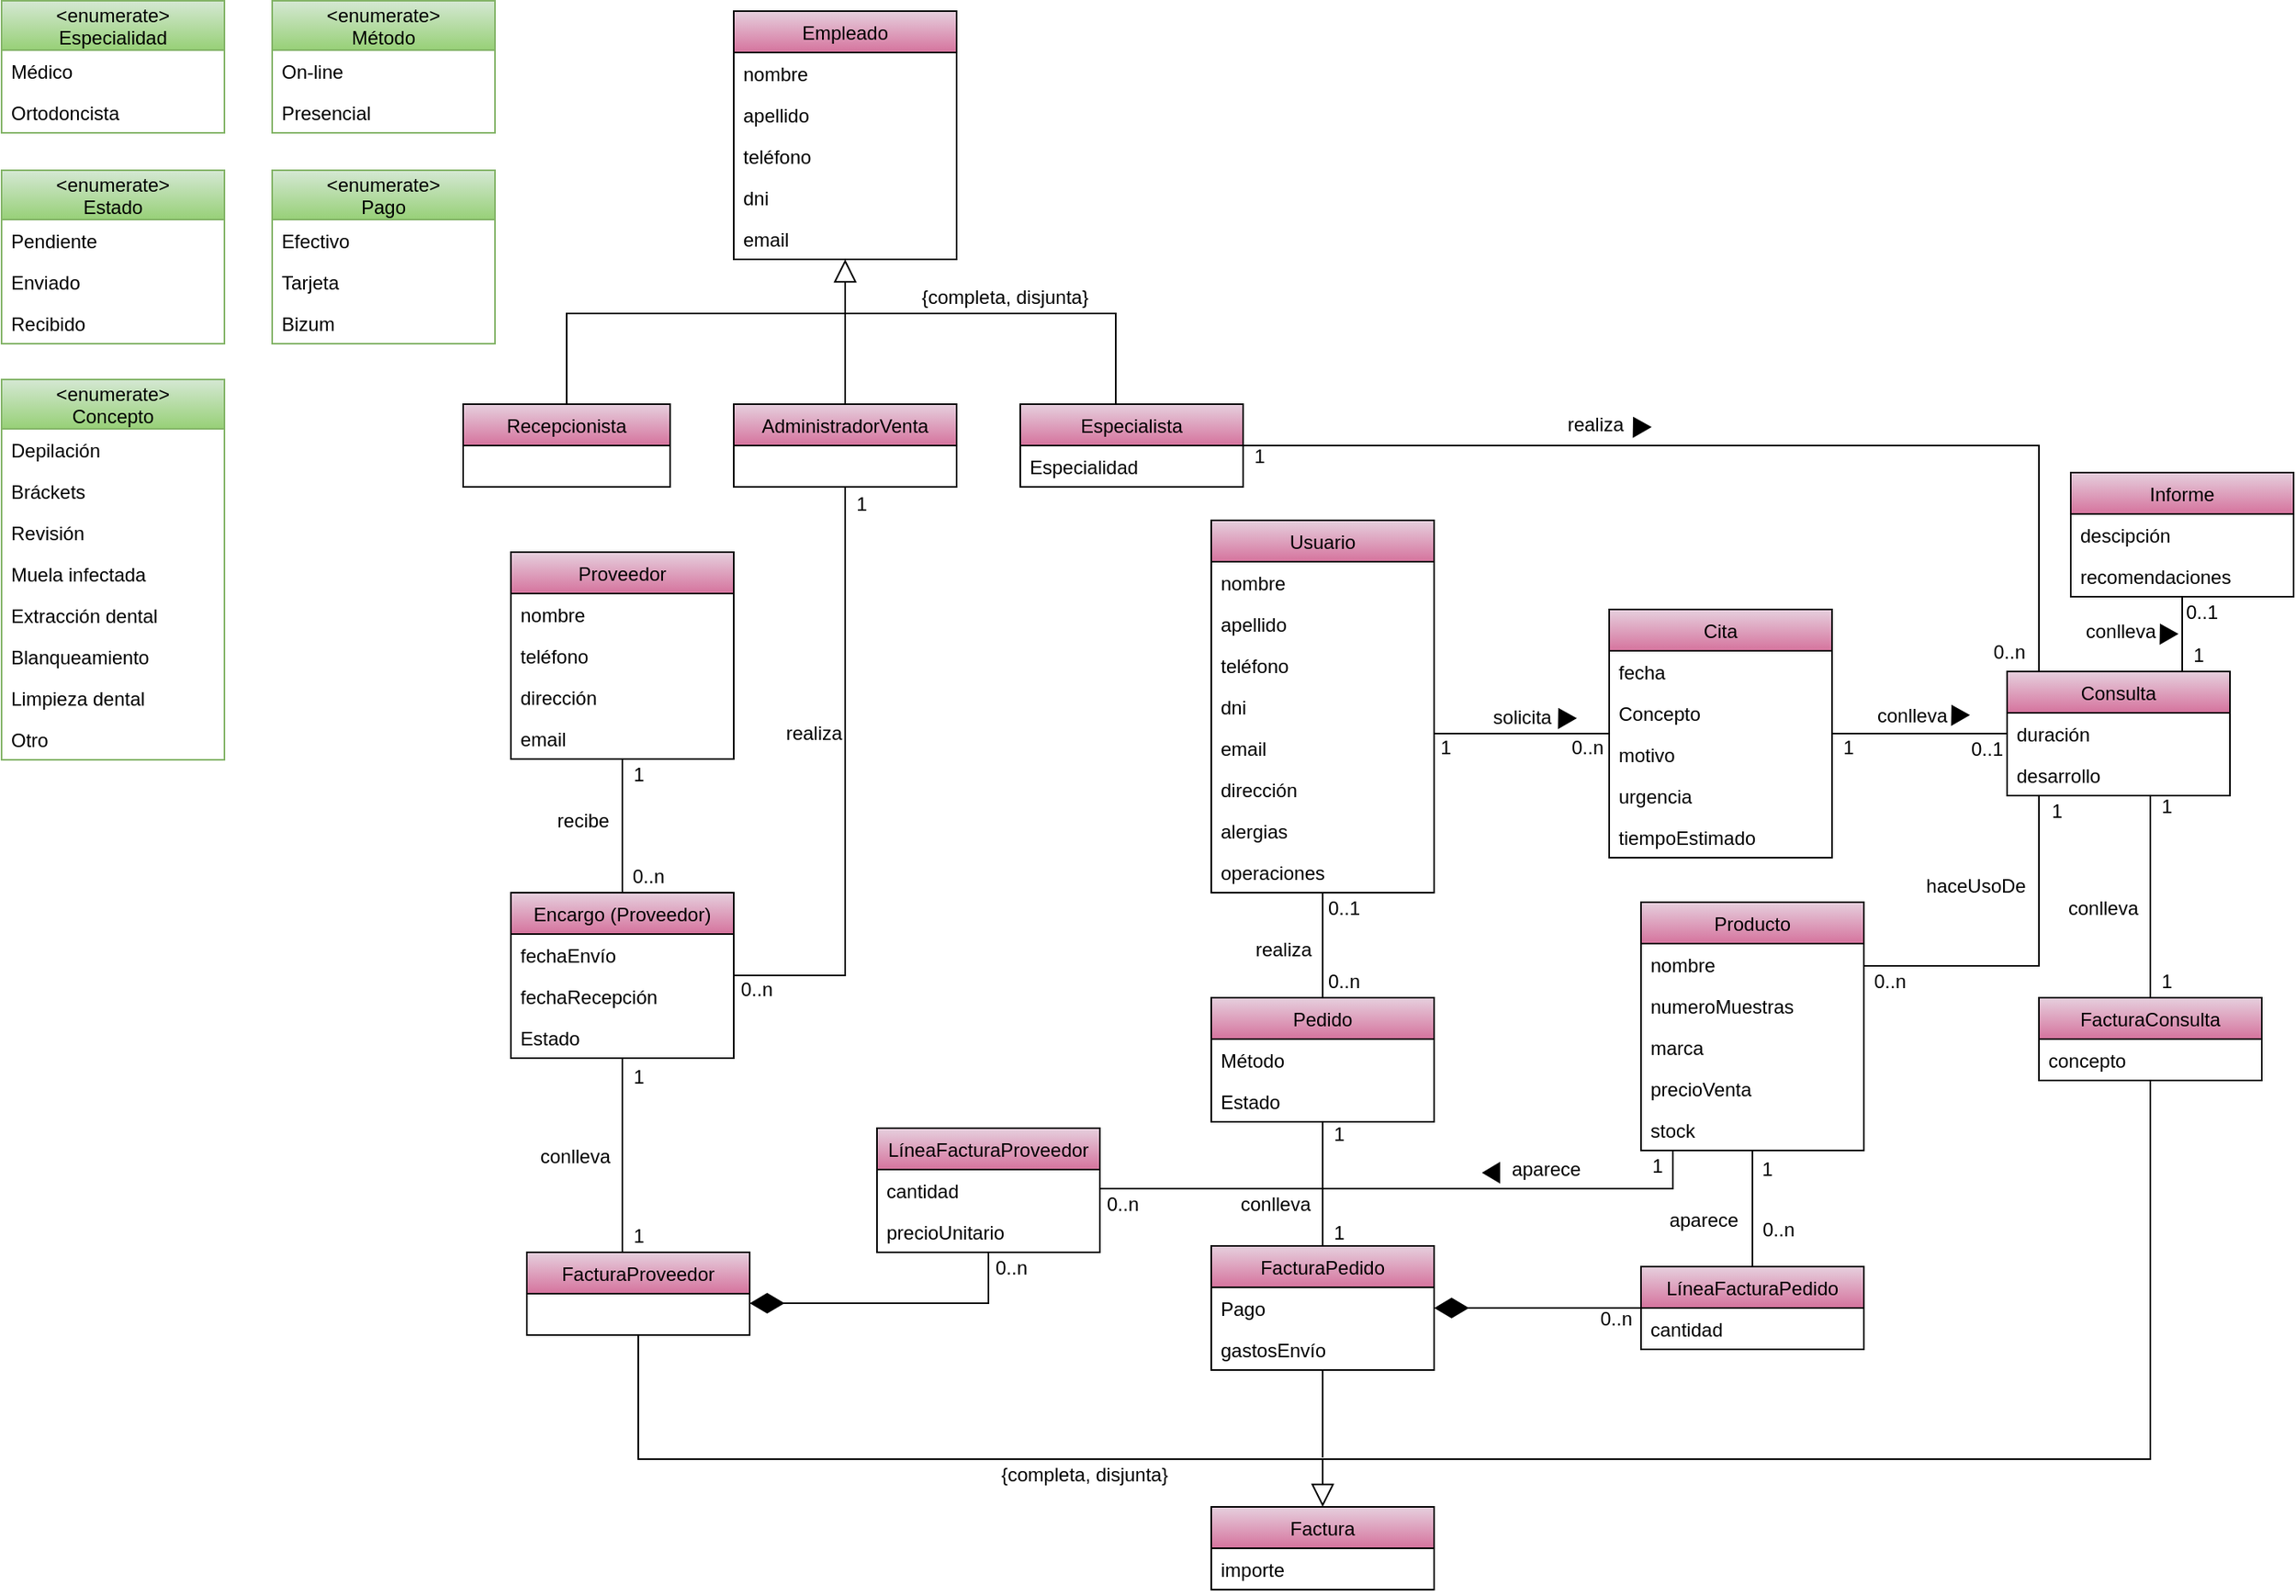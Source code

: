 <mxfile version="13.7.9" type="device" pages="4"><diagram id="C5RBs43oDa-KdzZeNtuy" name="General"><mxGraphModel dx="2105" dy="607" grid="1" gridSize="10" guides="1" tooltips="1" connect="1" arrows="1" fold="1" page="1" pageScale="1" pageWidth="827" pageHeight="1169" math="0" shadow="0"><root><mxCell id="WIyWlLk6GJQsqaUBKTNV-0"/><mxCell id="WIyWlLk6GJQsqaUBKTNV-1" parent="WIyWlLk6GJQsqaUBKTNV-0"/><mxCell id="0puCko0WSU8qKlsJUtFV-97" value="" style="endArrow=none;html=1;edgeStyle=orthogonalEdgeStyle;" parent="WIyWlLk6GJQsqaUBKTNV-1" source="SEa0zb_5nEp7aMum9ykr-32" target="0puCko0WSU8qKlsJUtFV-28" edge="1"><mxGeometry relative="1" as="geometry"><mxPoint x="280" y="533" as="sourcePoint"/><mxPoint x="430" y="430" as="targetPoint"/><Array as="points"><mxPoint x="310" y="494"/><mxPoint x="310" y="494"/></Array></mxGeometry></mxCell><mxCell id="0puCko0WSU8qKlsJUtFV-100" value="" style="endArrow=none;html=1;edgeStyle=orthogonalEdgeStyle;" parent="WIyWlLk6GJQsqaUBKTNV-1" source="0puCko0WSU8qKlsJUtFV-28" target="0puCko0WSU8qKlsJUtFV-24" edge="1"><mxGeometry relative="1" as="geometry"><mxPoint x="290" y="543" as="sourcePoint"/><mxPoint x="420" y="543" as="targetPoint"/></mxGeometry></mxCell><mxCell id="0puCko0WSU8qKlsJUtFV-104" value="" style="endArrow=none;html=1;edgeStyle=orthogonalEdgeStyle;" parent="WIyWlLk6GJQsqaUBKTNV-1" source="0puCko0WSU8qKlsJUtFV-40" target="0puCko0WSU8qKlsJUtFV-24" edge="1"><mxGeometry relative="1" as="geometry"><mxPoint x="320" y="573" as="sourcePoint"/><mxPoint x="450" y="573" as="targetPoint"/><Array as="points"><mxPoint x="730" y="570"/><mxPoint x="730" y="570"/></Array></mxGeometry></mxCell><mxCell id="0puCko0WSU8qKlsJUtFV-106" value="" style="endArrow=none;html=1;edgeStyle=orthogonalEdgeStyle;entryX=0.5;entryY=0;entryDx=0;entryDy=0;" parent="WIyWlLk6GJQsqaUBKTNV-1" source="SEa0zb_5nEp7aMum9ykr-32" target="0puCko0WSU8qKlsJUtFV-48" edge="1"><mxGeometry relative="1" as="geometry"><mxPoint x="210" y="585" as="sourcePoint"/><mxPoint x="420" y="543" as="targetPoint"/></mxGeometry></mxCell><mxCell id="0puCko0WSU8qKlsJUtFV-116" value="" style="endArrow=none;html=1;edgeStyle=orthogonalEdgeStyle;" parent="WIyWlLk6GJQsqaUBKTNV-1" source="0puCko0WSU8qKlsJUtFV-48" target="0puCko0WSU8qKlsJUtFV-108" edge="1"><mxGeometry relative="1" as="geometry"><mxPoint x="220" y="595" as="sourcePoint"/><mxPoint x="220" y="670" as="targetPoint"/></mxGeometry></mxCell><mxCell id="0puCko0WSU8qKlsJUtFV-117" value="" style="endArrow=diamondThin;html=1;edgeStyle=orthogonalEdgeStyle;endFill=1;startSize=19;endSize=19;" parent="WIyWlLk6GJQsqaUBKTNV-1" source="0puCko0WSU8qKlsJUtFV-112" target="0puCko0WSU8qKlsJUtFV-108" edge="1"><mxGeometry relative="1" as="geometry"><mxPoint x="220" y="774" as="sourcePoint"/><mxPoint x="220" y="800" as="targetPoint"/></mxGeometry></mxCell><mxCell id="0puCko0WSU8qKlsJUtFV-118" value="" style="endArrow=none;html=1;edgeStyle=orthogonalEdgeStyle;" parent="WIyWlLk6GJQsqaUBKTNV-1" source="0puCko0WSU8qKlsJUtFV-85" target="0puCko0WSU8qKlsJUtFV-112" edge="1"><mxGeometry relative="1" as="geometry"><mxPoint x="560" y="852" as="sourcePoint"/><mxPoint x="610" y="852" as="targetPoint"/></mxGeometry></mxCell><mxCell id="0puCko0WSU8qKlsJUtFV-124" value="" style="endArrow=block;endFill=0;endSize=12;html=1;entryX=0.5;entryY=0;entryDx=0;entryDy=0;" parent="WIyWlLk6GJQsqaUBKTNV-1" target="0puCko0WSU8qKlsJUtFV-120" edge="1"><mxGeometry width="160" relative="1" as="geometry"><mxPoint x="210" y="950" as="sourcePoint"/><mxPoint x="72" y="860" as="targetPoint"/></mxGeometry></mxCell><mxCell id="SEa0zb_5nEp7aMum9ykr-4" style="edgeStyle=orthogonalEdgeStyle;rounded=0;orthogonalLoop=1;jettySize=auto;html=1;endArrow=none;endFill=0;" parent="WIyWlLk6GJQsqaUBKTNV-1" source="0puCko0WSU8qKlsJUtFV-93" target="0puCko0WSU8qKlsJUtFV-85" edge="1"><mxGeometry relative="1" as="geometry"><Array as="points"><mxPoint x="430" y="780"/></Array></mxGeometry></mxCell><mxCell id="SEa0zb_5nEp7aMum9ykr-3" style="edgeStyle=orthogonalEdgeStyle;rounded=0;orthogonalLoop=1;jettySize=auto;html=1;endArrow=none;endFill=0;" parent="WIyWlLk6GJQsqaUBKTNV-1" source="SEa0zb_5nEp7aMum9ykr-20" target="0puCko0WSU8qKlsJUtFV-36" edge="1"><mxGeometry relative="1" as="geometry"><mxPoint x="-380" y="585" as="sourcePoint"/><Array as="points"><mxPoint x="-230" y="540"/><mxPoint x="-230" y="540"/></Array></mxGeometry></mxCell><mxCell id="SEa0zb_5nEp7aMum9ykr-6" style="edgeStyle=orthogonalEdgeStyle;rounded=0;orthogonalLoop=1;jettySize=auto;html=1;endArrow=none;endFill=0;startArrow=diamondThin;startFill=1;sourcePerimeterSpacing=0;targetPerimeterSpacing=0;startSize=19;" parent="WIyWlLk6GJQsqaUBKTNV-1" source="0puCko0WSU8qKlsJUtFV-89" target="0puCko0WSU8qKlsJUtFV-93" edge="1"><mxGeometry relative="1" as="geometry"><Array as="points"><mxPoint y="852"/></Array></mxGeometry></mxCell><mxCell id="SEa0zb_5nEp7aMum9ykr-5" style="edgeStyle=orthogonalEdgeStyle;rounded=0;orthogonalLoop=1;jettySize=auto;html=1;endArrow=none;endFill=0;" parent="WIyWlLk6GJQsqaUBKTNV-1" source="0puCko0WSU8qKlsJUtFV-36" target="0puCko0WSU8qKlsJUtFV-89" edge="1"><mxGeometry relative="1" as="geometry"><Array as="points"><mxPoint x="-230" y="770"/><mxPoint x="-230" y="770"/></Array></mxGeometry></mxCell><mxCell id="SEa0zb_5nEp7aMum9ykr-57" style="edgeStyle=orthogonalEdgeStyle;rounded=0;orthogonalLoop=1;jettySize=auto;html=1;startArrow=none;startFill=0;startSize=19;sourcePerimeterSpacing=0;endArrow=none;endFill=0;endSize=19;targetPerimeterSpacing=0;" parent="WIyWlLk6GJQsqaUBKTNV-1" source="0puCko0WSU8qKlsJUtFV-8" edge="1"><mxGeometry relative="1" as="geometry"><mxPoint x="-110" y="230" as="targetPoint"/><mxPoint x="-200" y="230" as="sourcePoint"/><Array as="points"><mxPoint x="-265" y="230"/></Array></mxGeometry></mxCell><mxCell id="0puCko0WSU8qKlsJUtFV-8" value="Recepcionista" style="swimlane;fontStyle=0;childLayout=stackLayout;horizontal=1;startSize=26;horizontalStack=0;resizeParent=1;resizeParentMax=0;resizeLast=0;collapsible=1;marginBottom=0;fillColor=#E6D0DE;gradientColor=#D5739D;" parent="WIyWlLk6GJQsqaUBKTNV-1" vertex="1"><mxGeometry x="-330" y="287" width="130" height="52" as="geometry"/></mxCell><mxCell id="SEa0zb_5nEp7aMum9ykr-110" style="edgeStyle=orthogonalEdgeStyle;rounded=0;orthogonalLoop=1;jettySize=auto;html=1;startArrow=none;startFill=0;startSize=19;sourcePerimeterSpacing=0;endArrow=none;endFill=0;endSize=19;targetPerimeterSpacing=0;" parent="WIyWlLk6GJQsqaUBKTNV-1" source="0puCko0WSU8qKlsJUtFV-12" edge="1"><mxGeometry relative="1" as="geometry"><mxPoint x="-90" y="230" as="targetPoint"/></mxGeometry></mxCell><mxCell id="0puCko0WSU8qKlsJUtFV-12" value="AdministradorVenta" style="swimlane;fontStyle=0;childLayout=stackLayout;horizontal=1;startSize=26;horizontalStack=0;resizeParent=1;resizeParentMax=0;resizeLast=0;collapsible=1;marginBottom=0;fillColor=#E6D0DE;gradientColor=#D5739D;" parent="WIyWlLk6GJQsqaUBKTNV-1" vertex="1"><mxGeometry x="-160" y="287" width="140" height="52" as="geometry"/></mxCell><mxCell id="SEa0zb_5nEp7aMum9ykr-55" style="edgeStyle=orthogonalEdgeStyle;rounded=0;orthogonalLoop=1;jettySize=auto;html=1;startArrow=none;startFill=0;startSize=19;sourcePerimeterSpacing=0;endArrow=none;endFill=0;endSize=19;targetPerimeterSpacing=0;" parent="WIyWlLk6GJQsqaUBKTNV-1" source="0puCko0WSU8qKlsJUtFV-16" target="0puCko0WSU8qKlsJUtFV-24" edge="1"><mxGeometry relative="1" as="geometry"><Array as="points"><mxPoint x="660" y="313"/></Array></mxGeometry></mxCell><mxCell id="SEa0zb_5nEp7aMum9ykr-56" style="edgeStyle=orthogonalEdgeStyle;rounded=0;orthogonalLoop=1;jettySize=auto;html=1;startArrow=none;startFill=0;startSize=19;sourcePerimeterSpacing=0;endArrow=none;endFill=0;endSize=19;targetPerimeterSpacing=0;" parent="WIyWlLk6GJQsqaUBKTNV-1" source="0puCko0WSU8qKlsJUtFV-16" edge="1"><mxGeometry relative="1" as="geometry"><mxPoint x="-110" y="230" as="targetPoint"/><Array as="points"><mxPoint x="80" y="230"/></Array></mxGeometry></mxCell><mxCell id="SEa0zb_5nEp7aMum9ykr-45" value="&lt;enumerate&gt;&#10;Método" style="swimlane;fontStyle=0;childLayout=stackLayout;horizontal=1;startSize=31;fillColor=#d5e8d4;horizontalStack=0;resizeParent=1;resizeParentMax=0;resizeLast=0;collapsible=1;marginBottom=0;strokeColor=#82b366;gradientColor=#97D077;" parent="WIyWlLk6GJQsqaUBKTNV-1" vertex="1"><mxGeometry x="-450" y="33.5" width="140" height="83" as="geometry"/></mxCell><mxCell id="SEa0zb_5nEp7aMum9ykr-46" value="On-line" style="text;strokeColor=none;fillColor=none;align=left;verticalAlign=top;spacingLeft=4;spacingRight=4;overflow=hidden;rotatable=0;points=[[0,0.5],[1,0.5]];portConstraint=eastwest;" parent="SEa0zb_5nEp7aMum9ykr-45" vertex="1"><mxGeometry y="31" width="140" height="26" as="geometry"/></mxCell><mxCell id="SEa0zb_5nEp7aMum9ykr-47" value="Presencial" style="text;strokeColor=none;fillColor=none;align=left;verticalAlign=top;spacingLeft=4;spacingRight=4;overflow=hidden;rotatable=0;points=[[0,0.5],[1,0.5]];portConstraint=eastwest;" parent="SEa0zb_5nEp7aMum9ykr-45" vertex="1"><mxGeometry y="57" width="140" height="26" as="geometry"/></mxCell><mxCell id="SEa0zb_5nEp7aMum9ykr-14" value="&lt;enumerate&gt;&#10;Especialidad" style="swimlane;fontStyle=0;childLayout=stackLayout;horizontal=1;startSize=31;fillColor=#d5e8d4;horizontalStack=0;resizeParent=1;resizeParentMax=0;resizeLast=0;collapsible=1;marginBottom=0;strokeColor=#82b366;gradientColor=#97D077;" parent="WIyWlLk6GJQsqaUBKTNV-1" vertex="1"><mxGeometry x="-620" y="33.5" width="140" height="83" as="geometry"/></mxCell><mxCell id="SEa0zb_5nEp7aMum9ykr-15" value="Médico" style="text;strokeColor=none;fillColor=none;align=left;verticalAlign=top;spacingLeft=4;spacingRight=4;overflow=hidden;rotatable=0;points=[[0,0.5],[1,0.5]];portConstraint=eastwest;" parent="SEa0zb_5nEp7aMum9ykr-14" vertex="1"><mxGeometry y="31" width="140" height="26" as="geometry"/></mxCell><mxCell id="SEa0zb_5nEp7aMum9ykr-16" value="Ortodoncista" style="text;strokeColor=none;fillColor=none;align=left;verticalAlign=top;spacingLeft=4;spacingRight=4;overflow=hidden;rotatable=0;points=[[0,0.5],[1,0.5]];portConstraint=eastwest;" parent="SEa0zb_5nEp7aMum9ykr-14" vertex="1"><mxGeometry y="57" width="140" height="26" as="geometry"/></mxCell><mxCell id="SEa0zb_5nEp7aMum9ykr-59" style="edgeStyle=orthogonalEdgeStyle;rounded=0;orthogonalLoop=1;jettySize=auto;html=1;startArrow=none;startFill=0;startSize=19;sourcePerimeterSpacing=0;endArrow=none;endFill=0;endSize=19;targetPerimeterSpacing=0;" parent="WIyWlLk6GJQsqaUBKTNV-1" source="0puCko0WSU8qKlsJUtFV-40" edge="1"><mxGeometry relative="1" as="geometry"><mxPoint x="70" y="950" as="targetPoint"/><Array as="points"><mxPoint x="730" y="950"/></Array></mxGeometry></mxCell><mxCell id="SEa0zb_5nEp7aMum9ykr-111" style="edgeStyle=orthogonalEdgeStyle;rounded=0;orthogonalLoop=1;jettySize=auto;html=1;startArrow=block;startFill=0;startSize=12;sourcePerimeterSpacing=0;endArrow=none;endFill=0;endSize=19;targetPerimeterSpacing=0;" parent="WIyWlLk6GJQsqaUBKTNV-1" source="0puCko0WSU8qKlsJUtFV-0" edge="1"><mxGeometry relative="1" as="geometry"><mxPoint x="-90" y="240" as="targetPoint"/></mxGeometry></mxCell><mxCell id="0puCko0WSU8qKlsJUtFV-0" value="Empleado" style="swimlane;fontStyle=0;childLayout=stackLayout;horizontal=1;startSize=26;horizontalStack=0;resizeParent=1;resizeParentMax=0;resizeLast=0;collapsible=1;marginBottom=0;fillColor=#E6D0DE;gradientColor=#D5739D;gradientDirection=south;swimlaneFillColor=none;" parent="WIyWlLk6GJQsqaUBKTNV-1" vertex="1"><mxGeometry x="-160" y="40" width="140" height="156" as="geometry"/></mxCell><mxCell id="0puCko0WSU8qKlsJUtFV-1" value="nombre" style="text;strokeColor=none;fillColor=none;align=left;verticalAlign=top;spacingLeft=4;spacingRight=4;overflow=hidden;rotatable=0;points=[[0,0.5],[1,0.5]];portConstraint=eastwest;" parent="0puCko0WSU8qKlsJUtFV-0" vertex="1"><mxGeometry y="26" width="140" height="26" as="geometry"/></mxCell><mxCell id="0puCko0WSU8qKlsJUtFV-2" value="apellido" style="text;strokeColor=none;fillColor=none;align=left;verticalAlign=top;spacingLeft=4;spacingRight=4;overflow=hidden;rotatable=0;points=[[0,0.5],[1,0.5]];portConstraint=eastwest;" parent="0puCko0WSU8qKlsJUtFV-0" vertex="1"><mxGeometry y="52" width="140" height="26" as="geometry"/></mxCell><mxCell id="0puCko0WSU8qKlsJUtFV-3" value="teléfono" style="text;strokeColor=none;fillColor=none;align=left;verticalAlign=top;spacingLeft=4;spacingRight=4;overflow=hidden;rotatable=0;points=[[0,0.5],[1,0.5]];portConstraint=eastwest;" parent="0puCko0WSU8qKlsJUtFV-0" vertex="1"><mxGeometry y="78" width="140" height="26" as="geometry"/></mxCell><mxCell id="SEa0zb_5nEp7aMum9ykr-11" value="dni" style="text;strokeColor=none;fillColor=none;align=left;verticalAlign=top;spacingLeft=4;spacingRight=4;overflow=hidden;rotatable=0;points=[[0,0.5],[1,0.5]];portConstraint=eastwest;" parent="0puCko0WSU8qKlsJUtFV-0" vertex="1"><mxGeometry y="104" width="140" height="26" as="geometry"/></mxCell><mxCell id="SEa0zb_5nEp7aMum9ykr-12" value="email" style="text;strokeColor=none;fillColor=none;align=left;verticalAlign=top;spacingLeft=4;spacingRight=4;overflow=hidden;rotatable=0;points=[[0,0.5],[1,0.5]];portConstraint=eastwest;" parent="0puCko0WSU8qKlsJUtFV-0" vertex="1"><mxGeometry y="130" width="140" height="26" as="geometry"/></mxCell><mxCell id="0puCko0WSU8qKlsJUtFV-48" value="Pedido" style="swimlane;fontStyle=0;childLayout=stackLayout;horizontal=1;startSize=26;horizontalStack=0;resizeParent=1;resizeParentMax=0;resizeLast=0;collapsible=1;marginBottom=0;fillColor=#E6D0DE;gradientColor=#D5739D;" parent="WIyWlLk6GJQsqaUBKTNV-1" vertex="1"><mxGeometry x="140" y="660" width="140" height="78" as="geometry"/></mxCell><mxCell id="0puCko0WSU8qKlsJUtFV-49" value="Método" style="text;strokeColor=none;fillColor=none;align=left;verticalAlign=top;spacingLeft=4;spacingRight=4;overflow=hidden;rotatable=0;points=[[0,0.5],[1,0.5]];portConstraint=eastwest;" parent="0puCko0WSU8qKlsJUtFV-48" vertex="1"><mxGeometry y="26" width="140" height="26" as="geometry"/></mxCell><mxCell id="0puCko0WSU8qKlsJUtFV-50" value="Estado" style="text;strokeColor=none;fillColor=none;align=left;verticalAlign=top;spacingLeft=4;spacingRight=4;overflow=hidden;rotatable=0;points=[[0,0.5],[1,0.5]];portConstraint=eastwest;" parent="0puCko0WSU8qKlsJUtFV-48" vertex="1"><mxGeometry y="52" width="140" height="26" as="geometry"/></mxCell><mxCell id="SEa0zb_5nEp7aMum9ykr-53" style="edgeStyle=orthogonalEdgeStyle;rounded=0;orthogonalLoop=1;jettySize=auto;html=1;startArrow=none;startFill=0;startSize=19;sourcePerimeterSpacing=0;endArrow=none;endFill=0;endSize=19;targetPerimeterSpacing=0;" parent="WIyWlLk6GJQsqaUBKTNV-1" source="0puCko0WSU8qKlsJUtFV-85" target="0puCko0WSU8qKlsJUtFV-24" edge="1"><mxGeometry relative="1" as="geometry"><Array as="points"><mxPoint x="660" y="640"/></Array></mxGeometry></mxCell><mxCell id="0puCko0WSU8qKlsJUtFV-85" value="Producto" style="swimlane;fontStyle=0;childLayout=stackLayout;horizontal=1;startSize=26;horizontalStack=0;resizeParent=1;resizeParentMax=0;resizeLast=0;collapsible=1;marginBottom=0;fillColor=#E6D0DE;gradientColor=#D5739D;" parent="WIyWlLk6GJQsqaUBKTNV-1" vertex="1"><mxGeometry x="410" y="600" width="140" height="156" as="geometry"/></mxCell><mxCell id="0puCko0WSU8qKlsJUtFV-87" value="nombre" style="text;strokeColor=none;fillColor=none;align=left;verticalAlign=top;spacingLeft=4;spacingRight=4;overflow=hidden;rotatable=0;points=[[0,0.5],[1,0.5]];portConstraint=eastwest;" parent="0puCko0WSU8qKlsJUtFV-85" vertex="1"><mxGeometry y="26" width="140" height="26" as="geometry"/></mxCell><mxCell id="0puCko0WSU8qKlsJUtFV-86" value="numeroMuestras" style="text;strokeColor=none;fillColor=none;align=left;verticalAlign=top;spacingLeft=4;spacingRight=4;overflow=hidden;rotatable=0;points=[[0,0.5],[1,0.5]];portConstraint=eastwest;" parent="0puCko0WSU8qKlsJUtFV-85" vertex="1"><mxGeometry y="52" width="140" height="26" as="geometry"/></mxCell><mxCell id="0puCko0WSU8qKlsJUtFV-88" value="marca" style="text;strokeColor=none;fillColor=none;align=left;verticalAlign=top;spacingLeft=4;spacingRight=4;overflow=hidden;rotatable=0;points=[[0,0.5],[1,0.5]];portConstraint=eastwest;" parent="0puCko0WSU8qKlsJUtFV-85" vertex="1"><mxGeometry y="78" width="140" height="26" as="geometry"/></mxCell><mxCell id="SEa0zb_5nEp7aMum9ykr-43" value="precioVenta" style="text;strokeColor=none;fillColor=none;align=left;verticalAlign=top;spacingLeft=4;spacingRight=4;overflow=hidden;rotatable=0;points=[[0,0.5],[1,0.5]];portConstraint=eastwest;" parent="0puCko0WSU8qKlsJUtFV-85" vertex="1"><mxGeometry y="104" width="140" height="26" as="geometry"/></mxCell><mxCell id="xk_JvzVJfH-XBZiweAuZ-0" value="stock" style="text;strokeColor=none;fillColor=none;align=left;verticalAlign=top;spacingLeft=4;spacingRight=4;overflow=hidden;rotatable=0;points=[[0,0.5],[1,0.5]];portConstraint=eastwest;" parent="0puCko0WSU8qKlsJUtFV-85" vertex="1"><mxGeometry y="130" width="140" height="26" as="geometry"/></mxCell><mxCell id="SEa0zb_5nEp7aMum9ykr-8" style="edgeStyle=orthogonalEdgeStyle;rounded=0;orthogonalLoop=1;jettySize=auto;html=1;endArrow=none;endFill=0;" parent="WIyWlLk6GJQsqaUBKTNV-1" source="0puCko0WSU8qKlsJUtFV-108" edge="1"><mxGeometry relative="1" as="geometry"><mxPoint x="210" y="949" as="targetPoint"/><mxPoint x="210" y="893.0" as="sourcePoint"/></mxGeometry></mxCell><mxCell id="0puCko0WSU8qKlsJUtFV-56" value="Informe" style="swimlane;fontStyle=0;childLayout=stackLayout;horizontal=1;startSize=26;horizontalStack=0;resizeParent=1;resizeParentMax=0;resizeLast=0;collapsible=1;marginBottom=0;fillColor=#E6D0DE;gradientColor=#D5739D;" parent="WIyWlLk6GJQsqaUBKTNV-1" vertex="1"><mxGeometry x="680" y="330" width="140" height="78" as="geometry"/></mxCell><mxCell id="0puCko0WSU8qKlsJUtFV-57" value="descipción" style="text;strokeColor=none;fillColor=none;align=left;verticalAlign=top;spacingLeft=4;spacingRight=4;overflow=hidden;rotatable=0;points=[[0,0.5],[1,0.5]];portConstraint=eastwest;" parent="0puCko0WSU8qKlsJUtFV-56" vertex="1"><mxGeometry y="26" width="140" height="26" as="geometry"/></mxCell><mxCell id="0puCko0WSU8qKlsJUtFV-58" value="recomendaciones" style="text;strokeColor=none;fillColor=none;align=left;verticalAlign=top;spacingLeft=4;spacingRight=4;overflow=hidden;rotatable=0;points=[[0,0.5],[1,0.5]];portConstraint=eastwest;" parent="0puCko0WSU8qKlsJUtFV-56" vertex="1"><mxGeometry y="52" width="140" height="26" as="geometry"/></mxCell><mxCell id="SEa0zb_5nEp7aMum9ykr-49" value="&lt;enumerate&gt;&#10;Pago" style="swimlane;fontStyle=0;childLayout=stackLayout;horizontal=1;startSize=31;fillColor=#d5e8d4;horizontalStack=0;resizeParent=1;resizeParentMax=0;resizeLast=0;collapsible=1;marginBottom=0;strokeColor=#82b366;gradientColor=#97D077;" parent="WIyWlLk6GJQsqaUBKTNV-1" vertex="1"><mxGeometry x="-450" y="140" width="140" height="109" as="geometry"/></mxCell><mxCell id="SEa0zb_5nEp7aMum9ykr-50" value="Efectivo" style="text;strokeColor=none;fillColor=none;align=left;verticalAlign=top;spacingLeft=4;spacingRight=4;overflow=hidden;rotatable=0;points=[[0,0.5],[1,0.5]];portConstraint=eastwest;" parent="SEa0zb_5nEp7aMum9ykr-49" vertex="1"><mxGeometry y="31" width="140" height="26" as="geometry"/></mxCell><mxCell id="SEa0zb_5nEp7aMum9ykr-51" value="Tarjeta" style="text;strokeColor=none;fillColor=none;align=left;verticalAlign=top;spacingLeft=4;spacingRight=4;overflow=hidden;rotatable=0;points=[[0,0.5],[1,0.5]];portConstraint=eastwest;" parent="SEa0zb_5nEp7aMum9ykr-49" vertex="1"><mxGeometry y="57" width="140" height="26" as="geometry"/></mxCell><mxCell id="SEa0zb_5nEp7aMum9ykr-52" value="Bizum" style="text;strokeColor=none;fillColor=none;align=left;verticalAlign=top;spacingLeft=4;spacingRight=4;overflow=hidden;rotatable=0;points=[[0,0.5],[1,0.5]];portConstraint=eastwest;" parent="SEa0zb_5nEp7aMum9ykr-49" vertex="1"><mxGeometry y="83" width="140" height="26" as="geometry"/></mxCell><mxCell id="SEa0zb_5nEp7aMum9ykr-27" value="&lt;enumerate&gt;&#10;Estado" style="swimlane;fontStyle=0;childLayout=stackLayout;horizontal=1;startSize=31;fillColor=#d5e8d4;horizontalStack=0;resizeParent=1;resizeParentMax=0;resizeLast=0;collapsible=1;marginBottom=0;strokeColor=#82b366;gradientColor=#97D077;" parent="WIyWlLk6GJQsqaUBKTNV-1" vertex="1"><mxGeometry x="-620" y="140" width="140" height="109" as="geometry"/></mxCell><mxCell id="SEa0zb_5nEp7aMum9ykr-28" value="Pendiente" style="text;strokeColor=none;fillColor=none;align=left;verticalAlign=top;spacingLeft=4;spacingRight=4;overflow=hidden;rotatable=0;points=[[0,0.5],[1,0.5]];portConstraint=eastwest;" parent="SEa0zb_5nEp7aMum9ykr-27" vertex="1"><mxGeometry y="31" width="140" height="26" as="geometry"/></mxCell><mxCell id="SEa0zb_5nEp7aMum9ykr-29" value="Enviado" style="text;strokeColor=none;fillColor=none;align=left;verticalAlign=top;spacingLeft=4;spacingRight=4;overflow=hidden;rotatable=0;points=[[0,0.5],[1,0.5]];portConstraint=eastwest;" parent="SEa0zb_5nEp7aMum9ykr-27" vertex="1"><mxGeometry y="57" width="140" height="26" as="geometry"/></mxCell><mxCell id="SEa0zb_5nEp7aMum9ykr-30" value="Recibido" style="text;strokeColor=none;fillColor=none;align=left;verticalAlign=top;spacingLeft=4;spacingRight=4;overflow=hidden;rotatable=0;points=[[0,0.5],[1,0.5]];portConstraint=eastwest;" parent="SEa0zb_5nEp7aMum9ykr-27" vertex="1"><mxGeometry y="83" width="140" height="26" as="geometry"/></mxCell><mxCell id="SEa0zb_5nEp7aMum9ykr-9" style="edgeStyle=orthogonalEdgeStyle;rounded=0;orthogonalLoop=1;jettySize=auto;html=1;endArrow=none;endFill=0;" parent="WIyWlLk6GJQsqaUBKTNV-1" source="0puCko0WSU8qKlsJUtFV-36" target="0puCko0WSU8qKlsJUtFV-12" edge="1"><mxGeometry relative="1" as="geometry"><Array as="points"><mxPoint x="-90" y="646"/></Array></mxGeometry></mxCell><mxCell id="SEa0zb_5nEp7aMum9ykr-10" value="" style="triangle;whiteSpace=wrap;html=1;fillColor=#000000;direction=west;rotation=60;" parent="WIyWlLk6GJQsqaUBKTNV-1" vertex="1"><mxGeometry x="356" y="477" width="10" height="12" as="geometry"/></mxCell><mxCell id="SEa0zb_5nEp7aMum9ykr-58" style="edgeStyle=orthogonalEdgeStyle;rounded=0;orthogonalLoop=1;jettySize=auto;html=1;startArrow=none;startFill=0;startSize=19;sourcePerimeterSpacing=0;endArrow=none;endFill=0;endSize=19;targetPerimeterSpacing=0;" parent="WIyWlLk6GJQsqaUBKTNV-1" source="0puCko0WSU8qKlsJUtFV-89" edge="1"><mxGeometry relative="1" as="geometry"><mxPoint x="70" y="950" as="targetPoint"/><Array as="points"><mxPoint x="-220" y="950"/></Array></mxGeometry></mxCell><mxCell id="0puCko0WSU8qKlsJUtFV-89" value="FacturaProveedor" style="swimlane;fontStyle=0;childLayout=stackLayout;horizontal=1;startSize=26;horizontalStack=0;resizeParent=1;resizeParentMax=0;resizeLast=0;collapsible=1;marginBottom=0;fillColor=#E6D0DE;gradientColor=#D5739D;" parent="WIyWlLk6GJQsqaUBKTNV-1" vertex="1"><mxGeometry x="-290" y="820" width="140" height="52" as="geometry"/></mxCell><mxCell id="0puCko0WSU8qKlsJUtFV-108" value="FacturaPedido" style="swimlane;fontStyle=0;childLayout=stackLayout;horizontal=1;startSize=26;horizontalStack=0;resizeParent=1;resizeParentMax=0;resizeLast=0;collapsible=1;marginBottom=0;fillColor=#E6D0DE;gradientColor=#D5739D;" parent="WIyWlLk6GJQsqaUBKTNV-1" vertex="1"><mxGeometry x="140" y="816" width="140" height="78" as="geometry"/></mxCell><mxCell id="SEa0zb_5nEp7aMum9ykr-44" value="Pago" style="text;strokeColor=none;fillColor=none;align=left;verticalAlign=top;spacingLeft=4;spacingRight=4;overflow=hidden;rotatable=0;points=[[0,0.5],[1,0.5]];portConstraint=eastwest;" parent="0puCko0WSU8qKlsJUtFV-108" vertex="1"><mxGeometry y="26" width="140" height="26" as="geometry"/></mxCell><mxCell id="xaQDFqI_c8jLD1aTTT_I-1" value="gastosEnvío" style="text;strokeColor=none;fillColor=none;align=left;verticalAlign=top;spacingLeft=4;spacingRight=4;overflow=hidden;rotatable=0;points=[[0,0.5],[1,0.5]];portConstraint=eastwest;" vertex="1" parent="0puCko0WSU8qKlsJUtFV-108"><mxGeometry y="52" width="140" height="26" as="geometry"/></mxCell><mxCell id="SEa0zb_5nEp7aMum9ykr-54" style="edgeStyle=orthogonalEdgeStyle;rounded=0;orthogonalLoop=1;jettySize=auto;html=1;startArrow=none;startFill=0;startSize=19;sourcePerimeterSpacing=0;endArrow=none;endFill=0;endSize=19;targetPerimeterSpacing=0;" parent="WIyWlLk6GJQsqaUBKTNV-1" source="0puCko0WSU8qKlsJUtFV-24" target="0puCko0WSU8qKlsJUtFV-56" edge="1"><mxGeometry relative="1" as="geometry"><Array as="points"><mxPoint x="750" y="440"/><mxPoint x="750" y="440"/></Array></mxGeometry></mxCell><mxCell id="SEa0zb_5nEp7aMum9ykr-32" value="Usuario" style="swimlane;fontStyle=0;childLayout=stackLayout;horizontal=1;startSize=26;horizontalStack=0;resizeParent=1;resizeParentMax=0;resizeLast=0;collapsible=1;marginBottom=0;fillColor=#E6D0DE;gradientColor=#D5739D;" parent="WIyWlLk6GJQsqaUBKTNV-1" vertex="1"><mxGeometry x="140" y="360" width="140" height="234" as="geometry"/></mxCell><mxCell id="SEa0zb_5nEp7aMum9ykr-33" value="nombre" style="text;strokeColor=none;fillColor=none;align=left;verticalAlign=top;spacingLeft=4;spacingRight=4;overflow=hidden;rotatable=0;points=[[0,0.5],[1,0.5]];portConstraint=eastwest;" parent="SEa0zb_5nEp7aMum9ykr-32" vertex="1"><mxGeometry y="26" width="140" height="26" as="geometry"/></mxCell><mxCell id="SEa0zb_5nEp7aMum9ykr-34" value="apellido" style="text;strokeColor=none;fillColor=none;align=left;verticalAlign=top;spacingLeft=4;spacingRight=4;overflow=hidden;rotatable=0;points=[[0,0.5],[1,0.5]];portConstraint=eastwest;" parent="SEa0zb_5nEp7aMum9ykr-32" vertex="1"><mxGeometry y="52" width="140" height="26" as="geometry"/></mxCell><mxCell id="SEa0zb_5nEp7aMum9ykr-35" value="teléfono" style="text;strokeColor=none;fillColor=none;align=left;verticalAlign=top;spacingLeft=4;spacingRight=4;overflow=hidden;rotatable=0;points=[[0,0.5],[1,0.5]];portConstraint=eastwest;" parent="SEa0zb_5nEp7aMum9ykr-32" vertex="1"><mxGeometry y="78" width="140" height="26" as="geometry"/></mxCell><mxCell id="SEa0zb_5nEp7aMum9ykr-36" value="dni" style="text;strokeColor=none;fillColor=none;align=left;verticalAlign=top;spacingLeft=4;spacingRight=4;overflow=hidden;rotatable=0;points=[[0,0.5],[1,0.5]];portConstraint=eastwest;" parent="SEa0zb_5nEp7aMum9ykr-32" vertex="1"><mxGeometry y="104" width="140" height="26" as="geometry"/></mxCell><mxCell id="SEa0zb_5nEp7aMum9ykr-37" value="email" style="text;strokeColor=none;fillColor=none;align=left;verticalAlign=top;spacingLeft=4;spacingRight=4;overflow=hidden;rotatable=0;points=[[0,0.5],[1,0.5]];portConstraint=eastwest;" parent="SEa0zb_5nEp7aMum9ykr-32" vertex="1"><mxGeometry y="130" width="140" height="26" as="geometry"/></mxCell><mxCell id="SEa0zb_5nEp7aMum9ykr-38" value="dirección" style="text;strokeColor=none;fillColor=none;align=left;verticalAlign=top;spacingLeft=4;spacingRight=4;overflow=hidden;rotatable=0;points=[[0,0.5],[1,0.5]];portConstraint=eastwest;" parent="SEa0zb_5nEp7aMum9ykr-32" vertex="1"><mxGeometry y="156" width="140" height="26" as="geometry"/></mxCell><mxCell id="SEa0zb_5nEp7aMum9ykr-39" value="alergias" style="text;strokeColor=none;fillColor=none;align=left;verticalAlign=top;spacingLeft=4;spacingRight=4;overflow=hidden;rotatable=0;points=[[0,0.5],[1,0.5]];portConstraint=eastwest;" parent="SEa0zb_5nEp7aMum9ykr-32" vertex="1"><mxGeometry y="182" width="140" height="26" as="geometry"/></mxCell><mxCell id="SEa0zb_5nEp7aMum9ykr-40" value="operaciones" style="text;strokeColor=none;fillColor=none;align=left;verticalAlign=top;spacingLeft=4;spacingRight=4;overflow=hidden;rotatable=0;points=[[0,0.5],[1,0.5]];portConstraint=eastwest;" parent="SEa0zb_5nEp7aMum9ykr-32" vertex="1"><mxGeometry y="208" width="140" height="26" as="geometry"/></mxCell><mxCell id="SEa0zb_5nEp7aMum9ykr-20" value="Proveedor" style="swimlane;fontStyle=0;childLayout=stackLayout;horizontal=1;startSize=26;horizontalStack=0;resizeParent=1;resizeParentMax=0;resizeLast=0;collapsible=1;marginBottom=0;fillColor=#E6D0DE;gradientColor=#D5739D;" parent="WIyWlLk6GJQsqaUBKTNV-1" vertex="1"><mxGeometry x="-300" y="380" width="140" height="130" as="geometry"/></mxCell><mxCell id="SEa0zb_5nEp7aMum9ykr-21" value="nombre" style="text;strokeColor=none;fillColor=none;align=left;verticalAlign=top;spacingLeft=4;spacingRight=4;overflow=hidden;rotatable=0;points=[[0,0.5],[1,0.5]];portConstraint=eastwest;" parent="SEa0zb_5nEp7aMum9ykr-20" vertex="1"><mxGeometry y="26" width="140" height="26" as="geometry"/></mxCell><mxCell id="SEa0zb_5nEp7aMum9ykr-23" value="teléfono" style="text;strokeColor=none;fillColor=none;align=left;verticalAlign=top;spacingLeft=4;spacingRight=4;overflow=hidden;rotatable=0;points=[[0,0.5],[1,0.5]];portConstraint=eastwest;" parent="SEa0zb_5nEp7aMum9ykr-20" vertex="1"><mxGeometry y="52" width="140" height="26" as="geometry"/></mxCell><mxCell id="SEa0zb_5nEp7aMum9ykr-24" value="dirección" style="text;strokeColor=none;fillColor=none;align=left;verticalAlign=top;spacingLeft=4;spacingRight=4;overflow=hidden;rotatable=0;points=[[0,0.5],[1,0.5]];portConstraint=eastwest;" parent="SEa0zb_5nEp7aMum9ykr-20" vertex="1"><mxGeometry y="78" width="140" height="26" as="geometry"/></mxCell><mxCell id="SEa0zb_5nEp7aMum9ykr-25" value="email" style="text;strokeColor=none;fillColor=none;align=left;verticalAlign=top;spacingLeft=4;spacingRight=4;overflow=hidden;rotatable=0;points=[[0,0.5],[1,0.5]];portConstraint=eastwest;" parent="SEa0zb_5nEp7aMum9ykr-20" vertex="1"><mxGeometry y="104" width="140" height="26" as="geometry"/></mxCell><mxCell id="0puCko0WSU8qKlsJUtFV-16" value="Especialista" style="swimlane;fontStyle=0;childLayout=stackLayout;horizontal=1;startSize=26;horizontalStack=0;resizeParent=1;resizeParentMax=0;resizeLast=0;collapsible=1;marginBottom=0;fillColor=#E6D0DE;gradientColor=#D5739D;" parent="WIyWlLk6GJQsqaUBKTNV-1" vertex="1"><mxGeometry x="20" y="287" width="140" height="52" as="geometry"/></mxCell><mxCell id="0puCko0WSU8qKlsJUtFV-17" value="Especialidad" style="text;strokeColor=none;fillColor=none;align=left;verticalAlign=top;spacingLeft=4;spacingRight=4;overflow=hidden;rotatable=0;points=[[0,0.5],[1,0.5]];portConstraint=eastwest;" parent="0puCko0WSU8qKlsJUtFV-16" vertex="1"><mxGeometry y="26" width="140" height="26" as="geometry"/></mxCell><mxCell id="v7BKC-ZnrjbV7RfRQpeV-1" value="&lt;enumerate&gt;&#10;Concepto" style="swimlane;fontStyle=0;childLayout=stackLayout;horizontal=1;startSize=31;fillColor=#d5e8d4;horizontalStack=0;resizeParent=1;resizeParentMax=0;resizeLast=0;collapsible=1;marginBottom=0;strokeColor=#82b366;gradientColor=#97D077;" parent="WIyWlLk6GJQsqaUBKTNV-1" vertex="1"><mxGeometry x="-620" y="271.5" width="140" height="239" as="geometry"/></mxCell><mxCell id="v7BKC-ZnrjbV7RfRQpeV-2" value="Depilación" style="text;strokeColor=none;fillColor=none;align=left;verticalAlign=top;spacingLeft=4;spacingRight=4;overflow=hidden;rotatable=0;points=[[0,0.5],[1,0.5]];portConstraint=eastwest;" parent="v7BKC-ZnrjbV7RfRQpeV-1" vertex="1"><mxGeometry y="31" width="140" height="26" as="geometry"/></mxCell><mxCell id="v7BKC-ZnrjbV7RfRQpeV-4" value="Bráckets" style="text;strokeColor=none;fillColor=none;align=left;verticalAlign=top;spacingLeft=4;spacingRight=4;overflow=hidden;rotatable=0;points=[[0,0.5],[1,0.5]];portConstraint=eastwest;" parent="v7BKC-ZnrjbV7RfRQpeV-1" vertex="1"><mxGeometry y="57" width="140" height="26" as="geometry"/></mxCell><mxCell id="v7BKC-ZnrjbV7RfRQpeV-3" value="Revisión" style="text;strokeColor=none;fillColor=none;align=left;verticalAlign=top;spacingLeft=4;spacingRight=4;overflow=hidden;rotatable=0;points=[[0,0.5],[1,0.5]];portConstraint=eastwest;" parent="v7BKC-ZnrjbV7RfRQpeV-1" vertex="1"><mxGeometry y="83" width="140" height="26" as="geometry"/></mxCell><mxCell id="v7BKC-ZnrjbV7RfRQpeV-5" value="Muela infectada" style="text;strokeColor=none;fillColor=none;align=left;verticalAlign=top;spacingLeft=4;spacingRight=4;overflow=hidden;rotatable=0;points=[[0,0.5],[1,0.5]];portConstraint=eastwest;" parent="v7BKC-ZnrjbV7RfRQpeV-1" vertex="1"><mxGeometry y="109" width="140" height="26" as="geometry"/></mxCell><mxCell id="v7BKC-ZnrjbV7RfRQpeV-6" value="Extracción dental" style="text;strokeColor=none;fillColor=none;align=left;verticalAlign=top;spacingLeft=4;spacingRight=4;overflow=hidden;rotatable=0;points=[[0,0.5],[1,0.5]];portConstraint=eastwest;" parent="v7BKC-ZnrjbV7RfRQpeV-1" vertex="1"><mxGeometry y="135" width="140" height="26" as="geometry"/></mxCell><mxCell id="v7BKC-ZnrjbV7RfRQpeV-7" value="Blanqueamiento" style="text;strokeColor=none;fillColor=none;align=left;verticalAlign=top;spacingLeft=4;spacingRight=4;overflow=hidden;rotatable=0;points=[[0,0.5],[1,0.5]];portConstraint=eastwest;" parent="v7BKC-ZnrjbV7RfRQpeV-1" vertex="1"><mxGeometry y="161" width="140" height="26" as="geometry"/></mxCell><mxCell id="v7BKC-ZnrjbV7RfRQpeV-8" value="Limpieza dental" style="text;strokeColor=none;fillColor=none;align=left;verticalAlign=top;spacingLeft=4;spacingRight=4;overflow=hidden;rotatable=0;points=[[0,0.5],[1,0.5]];portConstraint=eastwest;" parent="v7BKC-ZnrjbV7RfRQpeV-1" vertex="1"><mxGeometry y="187" width="140" height="26" as="geometry"/></mxCell><mxCell id="v7BKC-ZnrjbV7RfRQpeV-9" value="Otro" style="text;strokeColor=none;fillColor=none;align=left;verticalAlign=top;spacingLeft=4;spacingRight=4;overflow=hidden;rotatable=0;points=[[0,0.5],[1,0.5]];portConstraint=eastwest;" parent="v7BKC-ZnrjbV7RfRQpeV-1" vertex="1"><mxGeometry y="213" width="140" height="26" as="geometry"/></mxCell><mxCell id="0puCko0WSU8qKlsJUtFV-120" value="Factura" style="swimlane;fontStyle=0;childLayout=stackLayout;horizontal=1;startSize=26;horizontalStack=0;resizeParent=1;resizeParentMax=0;resizeLast=0;collapsible=1;marginBottom=0;fillColor=#E6D0DE;gradientColor=#D5739D;" parent="WIyWlLk6GJQsqaUBKTNV-1" vertex="1"><mxGeometry x="140" y="980" width="140" height="52" as="geometry"/></mxCell><mxCell id="0puCko0WSU8qKlsJUtFV-121" value="importe" style="text;strokeColor=none;fillColor=none;align=left;verticalAlign=top;spacingLeft=4;spacingRight=4;overflow=hidden;rotatable=0;points=[[0,0.5],[1,0.5]];portConstraint=eastwest;" parent="0puCko0WSU8qKlsJUtFV-120" vertex="1"><mxGeometry y="26" width="140" height="26" as="geometry"/></mxCell><mxCell id="0puCko0WSU8qKlsJUtFV-36" value="Encargo (Proveedor)" style="swimlane;fontStyle=0;childLayout=stackLayout;horizontal=1;startSize=26;horizontalStack=0;resizeParent=1;resizeParentMax=0;resizeLast=0;collapsible=1;marginBottom=0;fillColor=#E6D0DE;gradientColor=#D5739D;" parent="WIyWlLk6GJQsqaUBKTNV-1" vertex="1"><mxGeometry x="-300" y="594" width="140" height="104" as="geometry"/></mxCell><mxCell id="0puCko0WSU8qKlsJUtFV-37" value="fechaEnvío" style="text;strokeColor=none;fillColor=none;align=left;verticalAlign=top;spacingLeft=4;spacingRight=4;overflow=hidden;rotatable=0;points=[[0,0.5],[1,0.5]];portConstraint=eastwest;" parent="0puCko0WSU8qKlsJUtFV-36" vertex="1"><mxGeometry y="26" width="140" height="26" as="geometry"/></mxCell><mxCell id="0puCko0WSU8qKlsJUtFV-38" value="fechaRecepción" style="text;strokeColor=none;fillColor=none;align=left;verticalAlign=top;spacingLeft=4;spacingRight=4;overflow=hidden;rotatable=0;points=[[0,0.5],[1,0.5]];portConstraint=eastwest;" parent="0puCko0WSU8qKlsJUtFV-36" vertex="1"><mxGeometry y="52" width="140" height="26" as="geometry"/></mxCell><mxCell id="SEa0zb_5nEp7aMum9ykr-26" value="Estado" style="text;strokeColor=none;fillColor=none;align=left;verticalAlign=top;spacingLeft=4;spacingRight=4;overflow=hidden;rotatable=0;points=[[0,0.5],[1,0.5]];portConstraint=eastwest;" parent="0puCko0WSU8qKlsJUtFV-36" vertex="1"><mxGeometry y="78" width="140" height="26" as="geometry"/></mxCell><mxCell id="SEa0zb_5nEp7aMum9ykr-60" value="{completa, disjunta}" style="text;html=1;align=center;verticalAlign=middle;resizable=0;points=[];autosize=1;" parent="WIyWlLk6GJQsqaUBKTNV-1" vertex="1"><mxGeometry x="-50" y="210" width="120" height="20" as="geometry"/></mxCell><mxCell id="0puCko0WSU8qKlsJUtFV-93" value="LíneaFacturaProveedor" style="swimlane;fontStyle=0;childLayout=stackLayout;horizontal=1;startSize=26;horizontalStack=0;resizeParent=1;resizeParentMax=0;resizeLast=0;collapsible=1;marginBottom=0;fillColor=#E6D0DE;gradientColor=#D5739D;" parent="WIyWlLk6GJQsqaUBKTNV-1" vertex="1"><mxGeometry x="-70" y="742" width="140" height="78" as="geometry"/></mxCell><mxCell id="0puCko0WSU8qKlsJUtFV-94" value="cantidad" style="text;strokeColor=none;fillColor=none;align=left;verticalAlign=top;spacingLeft=4;spacingRight=4;overflow=hidden;rotatable=0;points=[[0,0.5],[1,0.5]];portConstraint=eastwest;" parent="0puCko0WSU8qKlsJUtFV-93" vertex="1"><mxGeometry y="26" width="140" height="26" as="geometry"/></mxCell><mxCell id="0puCko0WSU8qKlsJUtFV-95" value="precioUnitario" style="text;strokeColor=none;fillColor=none;align=left;verticalAlign=top;spacingLeft=4;spacingRight=4;overflow=hidden;rotatable=0;points=[[0,0.5],[1,0.5]];portConstraint=eastwest;" parent="0puCko0WSU8qKlsJUtFV-93" vertex="1"><mxGeometry y="52" width="140" height="26" as="geometry"/></mxCell><mxCell id="SEa0zb_5nEp7aMum9ykr-61" value="1" style="text;html=1;align=center;verticalAlign=middle;resizable=0;points=[];autosize=1;" parent="WIyWlLk6GJQsqaUBKTNV-1" vertex="1"><mxGeometry x="-230" y="510" width="20" height="20" as="geometry"/></mxCell><mxCell id="SEa0zb_5nEp7aMum9ykr-62" value="0..n" style="text;html=1;align=center;verticalAlign=middle;resizable=0;points=[];autosize=1;" parent="WIyWlLk6GJQsqaUBKTNV-1" vertex="1"><mxGeometry x="-234" y="574" width="40" height="20" as="geometry"/></mxCell><mxCell id="SEa0zb_5nEp7aMum9ykr-63" value="recibe" style="text;html=1;align=center;verticalAlign=middle;resizable=0;points=[];autosize=1;" parent="WIyWlLk6GJQsqaUBKTNV-1" vertex="1"><mxGeometry x="-280" y="539" width="50" height="20" as="geometry"/></mxCell><mxCell id="SEa0zb_5nEp7aMum9ykr-64" value="realiza" style="text;html=1;align=center;verticalAlign=middle;resizable=0;points=[];autosize=1;" parent="WIyWlLk6GJQsqaUBKTNV-1" vertex="1"><mxGeometry x="-135" y="484" width="50" height="20" as="geometry"/></mxCell><mxCell id="SEa0zb_5nEp7aMum9ykr-65" value="1" style="text;html=1;align=center;verticalAlign=middle;resizable=0;points=[];autosize=1;" parent="WIyWlLk6GJQsqaUBKTNV-1" vertex="1"><mxGeometry x="-90" y="340" width="20" height="20" as="geometry"/></mxCell><mxCell id="SEa0zb_5nEp7aMum9ykr-66" value="0..n" style="text;html=1;align=center;verticalAlign=middle;resizable=0;points=[];autosize=1;" parent="WIyWlLk6GJQsqaUBKTNV-1" vertex="1"><mxGeometry x="-166" y="645" width="40" height="20" as="geometry"/></mxCell><mxCell id="SEa0zb_5nEp7aMum9ykr-67" value="1" style="text;html=1;align=center;verticalAlign=middle;resizable=0;points=[];autosize=1;" parent="WIyWlLk6GJQsqaUBKTNV-1" vertex="1"><mxGeometry x="-230" y="700" width="20" height="20" as="geometry"/></mxCell><mxCell id="SEa0zb_5nEp7aMum9ykr-68" value="1" style="text;html=1;align=center;verticalAlign=middle;resizable=0;points=[];autosize=1;" parent="WIyWlLk6GJQsqaUBKTNV-1" vertex="1"><mxGeometry x="-230" y="800" width="20" height="20" as="geometry"/></mxCell><mxCell id="SEa0zb_5nEp7aMum9ykr-69" value="conlleva" style="text;html=1;align=center;verticalAlign=middle;resizable=0;points=[];autosize=1;" parent="WIyWlLk6GJQsqaUBKTNV-1" vertex="1"><mxGeometry x="-290" y="750" width="60" height="20" as="geometry"/></mxCell><mxCell id="SEa0zb_5nEp7aMum9ykr-70" value="0..n" style="text;html=1;align=center;verticalAlign=middle;resizable=0;points=[];autosize=1;" parent="WIyWlLk6GJQsqaUBKTNV-1" vertex="1"><mxGeometry x="-6" y="820" width="40" height="20" as="geometry"/></mxCell><mxCell id="SEa0zb_5nEp7aMum9ykr-71" value="{completa, disjunta}" style="text;html=1;align=center;verticalAlign=middle;resizable=0;points=[];autosize=1;" parent="WIyWlLk6GJQsqaUBKTNV-1" vertex="1"><mxGeometry y="950" width="120" height="20" as="geometry"/></mxCell><mxCell id="SEa0zb_5nEp7aMum9ykr-72" value="0..n" style="text;html=1;align=center;verticalAlign=middle;resizable=0;points=[];autosize=1;" parent="WIyWlLk6GJQsqaUBKTNV-1" vertex="1"><mxGeometry x="374" y="852" width="40" height="20" as="geometry"/></mxCell><mxCell id="0puCko0WSU8qKlsJUtFV-24" value="Consulta" style="swimlane;fontStyle=0;childLayout=stackLayout;horizontal=1;startSize=26;horizontalStack=0;resizeParent=1;resizeParentMax=0;resizeLast=0;collapsible=1;marginBottom=0;fillColor=#E6D0DE;gradientColor=#D5739D;" parent="WIyWlLk6GJQsqaUBKTNV-1" vertex="1"><mxGeometry x="640" y="455" width="140" height="78" as="geometry"/></mxCell><mxCell id="0puCko0WSU8qKlsJUtFV-25" value="duración" style="text;strokeColor=none;fillColor=none;align=left;verticalAlign=top;spacingLeft=4;spacingRight=4;overflow=hidden;rotatable=0;points=[[0,0.5],[1,0.5]];portConstraint=eastwest;" parent="0puCko0WSU8qKlsJUtFV-24" vertex="1"><mxGeometry y="26" width="140" height="26" as="geometry"/></mxCell><mxCell id="0puCko0WSU8qKlsJUtFV-26" value="desarrollo" style="text;strokeColor=none;fillColor=none;align=left;verticalAlign=top;spacingLeft=4;spacingRight=4;overflow=hidden;rotatable=0;points=[[0,0.5],[1,0.5]];portConstraint=eastwest;" parent="0puCko0WSU8qKlsJUtFV-24" vertex="1"><mxGeometry y="52" width="140" height="26" as="geometry"/></mxCell><mxCell id="SEa0zb_5nEp7aMum9ykr-73" value="1" style="text;html=1;align=center;verticalAlign=middle;resizable=0;points=[];autosize=1;" parent="WIyWlLk6GJQsqaUBKTNV-1" vertex="1"><mxGeometry x="276.5" y="493" width="20" height="20" as="geometry"/></mxCell><mxCell id="SEa0zb_5nEp7aMum9ykr-74" value="0..n" style="text;html=1;align=center;verticalAlign=middle;resizable=0;points=[];autosize=1;" parent="WIyWlLk6GJQsqaUBKTNV-1" vertex="1"><mxGeometry x="356" y="493" width="40" height="20" as="geometry"/></mxCell><mxCell id="SEa0zb_5nEp7aMum9ykr-75" value="solicita" style="text;html=1;align=center;verticalAlign=middle;resizable=0;points=[];autosize=1;" parent="WIyWlLk6GJQsqaUBKTNV-1" vertex="1"><mxGeometry x="310" y="474" width="50" height="20" as="geometry"/></mxCell><mxCell id="SEa0zb_5nEp7aMum9ykr-78" value="0..1" style="text;html=1;align=center;verticalAlign=middle;resizable=0;points=[];autosize=1;" parent="WIyWlLk6GJQsqaUBKTNV-1" vertex="1"><mxGeometry x="203" y="594" width="40" height="20" as="geometry"/></mxCell><mxCell id="SEa0zb_5nEp7aMum9ykr-80" value="realiza" style="text;html=1;align=center;verticalAlign=middle;resizable=0;points=[];autosize=1;" parent="WIyWlLk6GJQsqaUBKTNV-1" vertex="1"><mxGeometry x="160" y="620" width="50" height="20" as="geometry"/></mxCell><mxCell id="SEa0zb_5nEp7aMum9ykr-81" value="0..n" style="text;html=1;align=center;verticalAlign=middle;resizable=0;points=[];autosize=1;" parent="WIyWlLk6GJQsqaUBKTNV-1" vertex="1"><mxGeometry x="203" y="640" width="40" height="20" as="geometry"/></mxCell><mxCell id="SEa0zb_5nEp7aMum9ykr-82" value="0..n" style="text;html=1;align=center;verticalAlign=middle;resizable=0;points=[];autosize=1;" parent="WIyWlLk6GJQsqaUBKTNV-1" vertex="1"><mxGeometry x="64" y="780" width="40" height="20" as="geometry"/></mxCell><mxCell id="SEa0zb_5nEp7aMum9ykr-83" value="1" style="text;html=1;align=center;verticalAlign=middle;resizable=0;points=[];autosize=1;" parent="WIyWlLk6GJQsqaUBKTNV-1" vertex="1"><mxGeometry x="410" y="756" width="20" height="20" as="geometry"/></mxCell><mxCell id="SEa0zb_5nEp7aMum9ykr-84" value="aparece" style="text;html=1;align=center;verticalAlign=middle;resizable=0;points=[];autosize=1;" parent="WIyWlLk6GJQsqaUBKTNV-1" vertex="1"><mxGeometry x="320" y="758" width="60" height="20" as="geometry"/></mxCell><mxCell id="SEa0zb_5nEp7aMum9ykr-85" value="" style="triangle;whiteSpace=wrap;html=1;fillColor=#000000;direction=west;" parent="WIyWlLk6GJQsqaUBKTNV-1" vertex="1"><mxGeometry x="311" y="764" width="10" height="12" as="geometry"/></mxCell><mxCell id="SEa0zb_5nEp7aMum9ykr-86" value="1" style="text;html=1;align=center;verticalAlign=middle;resizable=0;points=[];autosize=1;" parent="WIyWlLk6GJQsqaUBKTNV-1" vertex="1"><mxGeometry x="210" y="736" width="20" height="20" as="geometry"/></mxCell><mxCell id="SEa0zb_5nEp7aMum9ykr-87" value="1" style="text;html=1;align=center;verticalAlign=middle;resizable=0;points=[];autosize=1;" parent="WIyWlLk6GJQsqaUBKTNV-1" vertex="1"><mxGeometry x="210" y="798" width="20" height="20" as="geometry"/></mxCell><mxCell id="SEa0zb_5nEp7aMum9ykr-88" value="conlleva" style="text;html=1;align=center;verticalAlign=middle;resizable=0;points=[];autosize=1;" parent="WIyWlLk6GJQsqaUBKTNV-1" vertex="1"><mxGeometry x="150" y="780" width="60" height="20" as="geometry"/></mxCell><mxCell id="SEa0zb_5nEp7aMum9ykr-89" value="1" style="text;html=1;align=center;verticalAlign=middle;resizable=0;points=[];autosize=1;" parent="WIyWlLk6GJQsqaUBKTNV-1" vertex="1"><mxGeometry x="479" y="758" width="20" height="20" as="geometry"/></mxCell><mxCell id="SEa0zb_5nEp7aMum9ykr-90" value="0..n" style="text;html=1;align=center;verticalAlign=middle;resizable=0;points=[];autosize=1;" parent="WIyWlLk6GJQsqaUBKTNV-1" vertex="1"><mxGeometry x="476" y="796" width="40" height="20" as="geometry"/></mxCell><mxCell id="SEa0zb_5nEp7aMum9ykr-91" value="aparece" style="text;html=1;align=center;verticalAlign=middle;resizable=0;points=[];autosize=1;" parent="WIyWlLk6GJQsqaUBKTNV-1" vertex="1"><mxGeometry x="419" y="790" width="60" height="20" as="geometry"/></mxCell><mxCell id="SEa0zb_5nEp7aMum9ykr-92" value="1" style="text;html=1;align=center;verticalAlign=middle;resizable=0;points=[];autosize=1;" parent="WIyWlLk6GJQsqaUBKTNV-1" vertex="1"><mxGeometry x="530" y="493" width="20" height="20" as="geometry"/></mxCell><mxCell id="SEa0zb_5nEp7aMum9ykr-93" value="0..1" style="text;html=1;align=center;verticalAlign=middle;resizable=0;points=[];autosize=1;" parent="WIyWlLk6GJQsqaUBKTNV-1" vertex="1"><mxGeometry x="607" y="494" width="40" height="20" as="geometry"/></mxCell><mxCell id="SEa0zb_5nEp7aMum9ykr-94" value="conlleva" style="text;html=1;align=center;verticalAlign=middle;resizable=0;points=[];autosize=1;" parent="WIyWlLk6GJQsqaUBKTNV-1" vertex="1"><mxGeometry x="550" y="473" width="60" height="20" as="geometry"/></mxCell><mxCell id="SEa0zb_5nEp7aMum9ykr-95" value="" style="triangle;whiteSpace=wrap;html=1;fillColor=#000000;direction=west;rotation=60;" parent="WIyWlLk6GJQsqaUBKTNV-1" vertex="1"><mxGeometry x="603" y="475" width="10" height="12" as="geometry"/></mxCell><mxCell id="SEa0zb_5nEp7aMum9ykr-96" value="1" style="text;html=1;align=center;verticalAlign=middle;resizable=0;points=[];autosize=1;" parent="WIyWlLk6GJQsqaUBKTNV-1" vertex="1"><mxGeometry x="160" y="310" width="20" height="20" as="geometry"/></mxCell><mxCell id="SEa0zb_5nEp7aMum9ykr-97" value="0..n" style="text;html=1;align=center;verticalAlign=middle;resizable=0;points=[];autosize=1;" parent="WIyWlLk6GJQsqaUBKTNV-1" vertex="1"><mxGeometry x="621" y="433" width="40" height="20" as="geometry"/></mxCell><mxCell id="SEa0zb_5nEp7aMum9ykr-98" value="1" style="text;html=1;align=center;verticalAlign=middle;resizable=0;points=[];autosize=1;" parent="WIyWlLk6GJQsqaUBKTNV-1" vertex="1"><mxGeometry x="750" y="435" width="20" height="20" as="geometry"/></mxCell><mxCell id="SEa0zb_5nEp7aMum9ykr-99" value="0..1" style="text;html=1;align=center;verticalAlign=middle;resizable=0;points=[];autosize=1;" parent="WIyWlLk6GJQsqaUBKTNV-1" vertex="1"><mxGeometry x="742" y="408" width="40" height="20" as="geometry"/></mxCell><mxCell id="SEa0zb_5nEp7aMum9ykr-100" value="realiza" style="text;html=1;align=center;verticalAlign=middle;resizable=0;points=[];autosize=1;" parent="WIyWlLk6GJQsqaUBKTNV-1" vertex="1"><mxGeometry x="356" y="290" width="50" height="20" as="geometry"/></mxCell><mxCell id="SEa0zb_5nEp7aMum9ykr-101" value="" style="triangle;whiteSpace=wrap;html=1;fillColor=#000000;direction=west;rotation=60;" parent="WIyWlLk6GJQsqaUBKTNV-1" vertex="1"><mxGeometry x="403" y="294" width="10" height="12" as="geometry"/></mxCell><mxCell id="SEa0zb_5nEp7aMum9ykr-102" value="conlleva" style="text;html=1;align=center;verticalAlign=middle;resizable=0;points=[];autosize=1;" parent="WIyWlLk6GJQsqaUBKTNV-1" vertex="1"><mxGeometry x="681" y="420" width="60" height="20" as="geometry"/></mxCell><mxCell id="SEa0zb_5nEp7aMum9ykr-103" value="" style="triangle;whiteSpace=wrap;html=1;fillColor=#000000;direction=west;rotation=60;" parent="WIyWlLk6GJQsqaUBKTNV-1" vertex="1"><mxGeometry x="734" y="424" width="10" height="12" as="geometry"/></mxCell><mxCell id="SEa0zb_5nEp7aMum9ykr-104" value="0..n" style="text;html=1;align=center;verticalAlign=middle;resizable=0;points=[];autosize=1;" parent="WIyWlLk6GJQsqaUBKTNV-1" vertex="1"><mxGeometry x="546" y="640" width="40" height="20" as="geometry"/></mxCell><mxCell id="SEa0zb_5nEp7aMum9ykr-105" value="1" style="text;html=1;align=center;verticalAlign=middle;resizable=0;points=[];autosize=1;" parent="WIyWlLk6GJQsqaUBKTNV-1" vertex="1"><mxGeometry x="661" y="533" width="20" height="20" as="geometry"/></mxCell><mxCell id="SEa0zb_5nEp7aMum9ykr-106" value="haceUsoDe" style="text;html=1;align=center;verticalAlign=middle;resizable=0;points=[];autosize=1;" parent="WIyWlLk6GJQsqaUBKTNV-1" vertex="1"><mxGeometry x="580" y="580" width="80" height="20" as="geometry"/></mxCell><mxCell id="SEa0zb_5nEp7aMum9ykr-107" value="conlleva" style="text;html=1;align=center;verticalAlign=middle;resizable=0;points=[];autosize=1;" parent="WIyWlLk6GJQsqaUBKTNV-1" vertex="1"><mxGeometry x="670" y="594" width="60" height="20" as="geometry"/></mxCell><mxCell id="0puCko0WSU8qKlsJUtFV-40" value="FacturaConsulta" style="swimlane;fontStyle=0;childLayout=stackLayout;horizontal=1;startSize=26;horizontalStack=0;resizeParent=1;resizeParentMax=0;resizeLast=0;collapsible=1;marginBottom=0;fillColor=#E6D0DE;gradientColor=#D5739D;" parent="WIyWlLk6GJQsqaUBKTNV-1" vertex="1"><mxGeometry x="660" y="660" width="140" height="52" as="geometry"/></mxCell><mxCell id="0puCko0WSU8qKlsJUtFV-41" value="concepto" style="text;strokeColor=none;fillColor=none;align=left;verticalAlign=top;spacingLeft=4;spacingRight=4;overflow=hidden;rotatable=0;points=[[0,0.5],[1,0.5]];portConstraint=eastwest;" parent="0puCko0WSU8qKlsJUtFV-40" vertex="1"><mxGeometry y="26" width="140" height="26" as="geometry"/></mxCell><mxCell id="SEa0zb_5nEp7aMum9ykr-108" value="1" style="text;html=1;align=center;verticalAlign=middle;resizable=0;points=[];autosize=1;" parent="WIyWlLk6GJQsqaUBKTNV-1" vertex="1"><mxGeometry x="730" y="530" width="20" height="20" as="geometry"/></mxCell><mxCell id="SEa0zb_5nEp7aMum9ykr-109" value="1" style="text;html=1;align=center;verticalAlign=middle;resizable=0;points=[];autosize=1;" parent="WIyWlLk6GJQsqaUBKTNV-1" vertex="1"><mxGeometry x="730" y="640" width="20" height="20" as="geometry"/></mxCell><mxCell id="0puCko0WSU8qKlsJUtFV-28" value="Cita" style="swimlane;fontStyle=0;childLayout=stackLayout;horizontal=1;startSize=26;horizontalStack=0;resizeParent=1;resizeParentMax=0;resizeLast=0;collapsible=1;marginBottom=0;fillColor=#E6D0DE;gradientColor=#D5739D;" parent="WIyWlLk6GJQsqaUBKTNV-1" vertex="1"><mxGeometry x="390" y="416" width="140" height="156" as="geometry"/></mxCell><mxCell id="0puCko0WSU8qKlsJUtFV-29" value="fecha" style="text;strokeColor=none;fillColor=none;align=left;verticalAlign=top;spacingLeft=4;spacingRight=4;overflow=hidden;rotatable=0;points=[[0,0.5],[1,0.5]];portConstraint=eastwest;" parent="0puCko0WSU8qKlsJUtFV-28" vertex="1"><mxGeometry y="26" width="140" height="26" as="geometry"/></mxCell><mxCell id="0puCko0WSU8qKlsJUtFV-30" value="Concepto" style="text;strokeColor=none;fillColor=none;align=left;verticalAlign=top;spacingLeft=4;spacingRight=4;overflow=hidden;rotatable=0;points=[[0,0.5],[1,0.5]];portConstraint=eastwest;" parent="0puCko0WSU8qKlsJUtFV-28" vertex="1"><mxGeometry y="52" width="140" height="26" as="geometry"/></mxCell><mxCell id="v7BKC-ZnrjbV7RfRQpeV-0" value="motivo" style="text;strokeColor=none;fillColor=none;align=left;verticalAlign=top;spacingLeft=4;spacingRight=4;overflow=hidden;rotatable=0;points=[[0,0.5],[1,0.5]];portConstraint=eastwest;" parent="0puCko0WSU8qKlsJUtFV-28" vertex="1"><mxGeometry y="78" width="140" height="26" as="geometry"/></mxCell><mxCell id="0puCko0WSU8qKlsJUtFV-31" value="urgencia" style="text;strokeColor=none;fillColor=none;align=left;verticalAlign=top;spacingLeft=4;spacingRight=4;overflow=hidden;rotatable=0;points=[[0,0.5],[1,0.5]];portConstraint=eastwest;" parent="0puCko0WSU8qKlsJUtFV-28" vertex="1"><mxGeometry y="104" width="140" height="26" as="geometry"/></mxCell><mxCell id="SEa0zb_5nEp7aMum9ykr-41" value="tiempoEstimado" style="text;strokeColor=none;fillColor=none;align=left;verticalAlign=top;spacingLeft=4;spacingRight=4;overflow=hidden;rotatable=0;points=[[0,0.5],[1,0.5]];portConstraint=eastwest;" parent="0puCko0WSU8qKlsJUtFV-28" vertex="1"><mxGeometry y="130" width="140" height="26" as="geometry"/></mxCell><mxCell id="0puCko0WSU8qKlsJUtFV-112" value="LíneaFacturaPedido" style="swimlane;fontStyle=0;childLayout=stackLayout;horizontal=1;startSize=26;horizontalStack=0;resizeParent=1;resizeParentMax=0;resizeLast=0;collapsible=1;marginBottom=0;fillColor=#E6D0DE;gradientColor=#D5739D;" parent="WIyWlLk6GJQsqaUBKTNV-1" vertex="1"><mxGeometry x="410" y="829" width="140" height="52" as="geometry"/></mxCell><mxCell id="0puCko0WSU8qKlsJUtFV-113" value="cantidad" style="text;strokeColor=none;fillColor=none;align=left;verticalAlign=top;spacingLeft=4;spacingRight=4;overflow=hidden;rotatable=0;points=[[0,0.5],[1,0.5]];portConstraint=eastwest;" parent="0puCko0WSU8qKlsJUtFV-112" vertex="1"><mxGeometry y="26" width="140" height="26" as="geometry"/></mxCell></root></mxGraphModel></diagram><diagram id="18XmzdVe4fdcvs4lTCgy" name="Proveedores"><mxGraphModel dx="1264" dy="592" grid="1" gridSize="10" guides="1" tooltips="1" connect="1" arrows="1" fold="1" page="1" pageScale="1" pageWidth="827" pageHeight="1169" math="0" shadow="0"><root><mxCell id="bCcSDKCMO68veaKDiBtI-0"/><mxCell id="bCcSDKCMO68veaKDiBtI-1" parent="bCcSDKCMO68veaKDiBtI-0"/><mxCell id="-f4sCWiBMRMIaMMM7TLK-8" style="edgeStyle=orthogonalEdgeStyle;rounded=0;orthogonalLoop=1;jettySize=auto;html=1;endArrow=none;endFill=0;" parent="bCcSDKCMO68veaKDiBtI-1" source="-f4sCWiBMRMIaMMM7TLK-95" target="-f4sCWiBMRMIaMMM7TLK-36" edge="1"><mxGeometry relative="1" as="geometry"><Array as="points"><mxPoint x="520" y="777"/></Array></mxGeometry></mxCell><mxCell id="-f4sCWiBMRMIaMMM7TLK-9" style="edgeStyle=orthogonalEdgeStyle;rounded=0;orthogonalLoop=1;jettySize=auto;html=1;endArrow=none;endFill=0;" parent="bCcSDKCMO68veaKDiBtI-1" source="-f4sCWiBMRMIaMMM7TLK-72" target="-f4sCWiBMRMIaMMM7TLK-90" edge="1"><mxGeometry relative="1" as="geometry"><mxPoint x="-40" y="581.5" as="sourcePoint"/><Array as="points"><mxPoint x="110" y="536.5"/><mxPoint x="110" y="536.5"/></Array></mxGeometry></mxCell><mxCell id="-f4sCWiBMRMIaMMM7TLK-10" style="edgeStyle=orthogonalEdgeStyle;rounded=0;orthogonalLoop=1;jettySize=auto;html=1;endArrow=none;endFill=0;startArrow=diamondThin;startFill=1;sourcePerimeterSpacing=0;targetPerimeterSpacing=0;startSize=19;" parent="bCcSDKCMO68veaKDiBtI-1" target="-f4sCWiBMRMIaMMM7TLK-95" edge="1"><mxGeometry relative="1" as="geometry"><Array as="points"><mxPoint x="340" y="848.5"/></Array><mxPoint x="190" y="848.529" as="sourcePoint"/></mxGeometry></mxCell><mxCell id="-f4sCWiBMRMIaMMM7TLK-11" style="edgeStyle=orthogonalEdgeStyle;rounded=0;orthogonalLoop=1;jettySize=auto;html=1;endArrow=none;endFill=0;" parent="bCcSDKCMO68veaKDiBtI-1" source="-f4sCWiBMRMIaMMM7TLK-90" target="GvPbtXZqbDKSS8TWlaJ6-4" edge="1"><mxGeometry relative="1" as="geometry"><Array as="points"><mxPoint x="110" y="790"/><mxPoint x="110" y="790"/></Array><mxPoint x="110.059" y="816.5" as="targetPoint"/></mxGeometry></mxCell><mxCell id="-f4sCWiBMRMIaMMM7TLK-12" style="edgeStyle=orthogonalEdgeStyle;rounded=0;orthogonalLoop=1;jettySize=auto;html=1;startArrow=none;startFill=0;startSize=19;sourcePerimeterSpacing=0;endArrow=none;endFill=0;endSize=19;targetPerimeterSpacing=0;" parent="bCcSDKCMO68veaKDiBtI-1" source="-f4sCWiBMRMIaMMM7TLK-13" edge="1"><mxGeometry relative="1" as="geometry"><mxPoint x="230" y="226.5" as="targetPoint"/><mxPoint x="140" y="226.5" as="sourcePoint"/><Array as="points"><mxPoint x="75" y="226.5"/></Array></mxGeometry></mxCell><mxCell id="-f4sCWiBMRMIaMMM7TLK-13" value="Recepcionista" style="swimlane;fontStyle=0;childLayout=stackLayout;horizontal=1;startSize=26;horizontalStack=0;resizeParent=1;resizeParentMax=0;resizeLast=0;collapsible=1;marginBottom=0;fillColor=#E6D0DE;gradientColor=#D5739D;" parent="bCcSDKCMO68veaKDiBtI-1" vertex="1"><mxGeometry x="10" y="283.5" width="130" height="52" as="geometry"/></mxCell><mxCell id="-f4sCWiBMRMIaMMM7TLK-14" style="edgeStyle=orthogonalEdgeStyle;rounded=0;orthogonalLoop=1;jettySize=auto;html=1;startArrow=none;startFill=0;startSize=19;sourcePerimeterSpacing=0;endArrow=none;endFill=0;endSize=19;targetPerimeterSpacing=0;" parent="bCcSDKCMO68veaKDiBtI-1" source="-f4sCWiBMRMIaMMM7TLK-15" edge="1"><mxGeometry relative="1" as="geometry"><mxPoint x="250" y="226.5" as="targetPoint"/></mxGeometry></mxCell><mxCell id="-f4sCWiBMRMIaMMM7TLK-15" value="AdministradorVenta" style="swimlane;fontStyle=0;childLayout=stackLayout;horizontal=1;startSize=26;horizontalStack=0;resizeParent=1;resizeParentMax=0;resizeLast=0;collapsible=1;marginBottom=0;fillColor=#E6D0DE;gradientColor=#D5739D;" parent="bCcSDKCMO68veaKDiBtI-1" vertex="1"><mxGeometry x="180" y="283.5" width="140" height="52" as="geometry"/></mxCell><mxCell id="-f4sCWiBMRMIaMMM7TLK-17" style="edgeStyle=orthogonalEdgeStyle;rounded=0;orthogonalLoop=1;jettySize=auto;html=1;startArrow=none;startFill=0;startSize=19;sourcePerimeterSpacing=0;endArrow=none;endFill=0;endSize=19;targetPerimeterSpacing=0;" parent="bCcSDKCMO68veaKDiBtI-1" source="-f4sCWiBMRMIaMMM7TLK-77" edge="1"><mxGeometry relative="1" as="geometry"><mxPoint x="230" y="226.5" as="targetPoint"/><Array as="points"><mxPoint x="420" y="226.5"/></Array></mxGeometry></mxCell><mxCell id="-f4sCWiBMRMIaMMM7TLK-21" value="&lt;enumerate&gt;&#10;Especialidad" style="swimlane;fontStyle=0;childLayout=stackLayout;horizontal=1;startSize=31;fillColor=#d5e8d4;horizontalStack=0;resizeParent=1;resizeParentMax=0;resizeLast=0;collapsible=1;marginBottom=0;strokeColor=#82b366;gradientColor=#97D077;" parent="bCcSDKCMO68veaKDiBtI-1" vertex="1"><mxGeometry x="620" y="36.5" width="140" height="83" as="geometry"/></mxCell><mxCell id="-f4sCWiBMRMIaMMM7TLK-22" value="Médico" style="text;strokeColor=none;fillColor=none;align=left;verticalAlign=top;spacingLeft=4;spacingRight=4;overflow=hidden;rotatable=0;points=[[0,0.5],[1,0.5]];portConstraint=eastwest;" parent="-f4sCWiBMRMIaMMM7TLK-21" vertex="1"><mxGeometry y="31" width="140" height="26" as="geometry"/></mxCell><mxCell id="-f4sCWiBMRMIaMMM7TLK-23" value="Ortodoncista" style="text;strokeColor=none;fillColor=none;align=left;verticalAlign=top;spacingLeft=4;spacingRight=4;overflow=hidden;rotatable=0;points=[[0,0.5],[1,0.5]];portConstraint=eastwest;" parent="-f4sCWiBMRMIaMMM7TLK-21" vertex="1"><mxGeometry y="57" width="140" height="26" as="geometry"/></mxCell><mxCell id="-f4sCWiBMRMIaMMM7TLK-25" style="edgeStyle=orthogonalEdgeStyle;rounded=0;orthogonalLoop=1;jettySize=auto;html=1;startArrow=block;startFill=0;startSize=12;sourcePerimeterSpacing=0;endArrow=none;endFill=0;endSize=19;targetPerimeterSpacing=0;" parent="bCcSDKCMO68veaKDiBtI-1" source="-f4sCWiBMRMIaMMM7TLK-26" edge="1"><mxGeometry relative="1" as="geometry"><mxPoint x="250" y="236.5" as="targetPoint"/></mxGeometry></mxCell><mxCell id="-f4sCWiBMRMIaMMM7TLK-26" value="Empleado" style="swimlane;fontStyle=0;childLayout=stackLayout;horizontal=1;startSize=26;horizontalStack=0;resizeParent=1;resizeParentMax=0;resizeLast=0;collapsible=1;marginBottom=0;fillColor=#E6D0DE;gradientColor=#D5739D;gradientDirection=south;swimlaneFillColor=none;" parent="bCcSDKCMO68veaKDiBtI-1" vertex="1"><mxGeometry x="180" y="36.5" width="140" height="156" as="geometry"/></mxCell><mxCell id="-f4sCWiBMRMIaMMM7TLK-27" value="nombre" style="text;strokeColor=none;fillColor=none;align=left;verticalAlign=top;spacingLeft=4;spacingRight=4;overflow=hidden;rotatable=0;points=[[0,0.5],[1,0.5]];portConstraint=eastwest;" parent="-f4sCWiBMRMIaMMM7TLK-26" vertex="1"><mxGeometry y="26" width="140" height="26" as="geometry"/></mxCell><mxCell id="-f4sCWiBMRMIaMMM7TLK-28" value="apellido" style="text;strokeColor=none;fillColor=none;align=left;verticalAlign=top;spacingLeft=4;spacingRight=4;overflow=hidden;rotatable=0;points=[[0,0.5],[1,0.5]];portConstraint=eastwest;" parent="-f4sCWiBMRMIaMMM7TLK-26" vertex="1"><mxGeometry y="52" width="140" height="26" as="geometry"/></mxCell><mxCell id="-f4sCWiBMRMIaMMM7TLK-29" value="teléfono" style="text;strokeColor=none;fillColor=none;align=left;verticalAlign=top;spacingLeft=4;spacingRight=4;overflow=hidden;rotatable=0;points=[[0,0.5],[1,0.5]];portConstraint=eastwest;" parent="-f4sCWiBMRMIaMMM7TLK-26" vertex="1"><mxGeometry y="78" width="140" height="26" as="geometry"/></mxCell><mxCell id="-f4sCWiBMRMIaMMM7TLK-30" value="dni" style="text;strokeColor=none;fillColor=none;align=left;verticalAlign=top;spacingLeft=4;spacingRight=4;overflow=hidden;rotatable=0;points=[[0,0.5],[1,0.5]];portConstraint=eastwest;" parent="-f4sCWiBMRMIaMMM7TLK-26" vertex="1"><mxGeometry y="104" width="140" height="26" as="geometry"/></mxCell><mxCell id="-f4sCWiBMRMIaMMM7TLK-31" value="email" style="text;strokeColor=none;fillColor=none;align=left;verticalAlign=top;spacingLeft=4;spacingRight=4;overflow=hidden;rotatable=0;points=[[0,0.5],[1,0.5]];portConstraint=eastwest;" parent="-f4sCWiBMRMIaMMM7TLK-26" vertex="1"><mxGeometry y="130" width="140" height="26" as="geometry"/></mxCell><mxCell id="-f4sCWiBMRMIaMMM7TLK-36" value="Producto" style="swimlane;fontStyle=0;childLayout=stackLayout;horizontal=1;startSize=26;horizontalStack=0;resizeParent=1;resizeParentMax=0;resizeLast=0;collapsible=1;marginBottom=0;fillColor=#E6D0DE;gradientColor=#D5739D;" parent="bCcSDKCMO68veaKDiBtI-1" vertex="1"><mxGeometry x="460" y="505.5" width="140" height="156" as="geometry"/></mxCell><mxCell id="-f4sCWiBMRMIaMMM7TLK-37" value="nombre" style="text;strokeColor=none;fillColor=none;align=left;verticalAlign=top;spacingLeft=4;spacingRight=4;overflow=hidden;rotatable=0;points=[[0,0.5],[1,0.5]];portConstraint=eastwest;" parent="-f4sCWiBMRMIaMMM7TLK-36" vertex="1"><mxGeometry y="26" width="140" height="26" as="geometry"/></mxCell><mxCell id="-f4sCWiBMRMIaMMM7TLK-38" value="numeroMuestras" style="text;strokeColor=none;fillColor=none;align=left;verticalAlign=top;spacingLeft=4;spacingRight=4;overflow=hidden;rotatable=0;points=[[0,0.5],[1,0.5]];portConstraint=eastwest;" parent="-f4sCWiBMRMIaMMM7TLK-36" vertex="1"><mxGeometry y="52" width="140" height="26" as="geometry"/></mxCell><mxCell id="-f4sCWiBMRMIaMMM7TLK-39" value="marca" style="text;strokeColor=none;fillColor=none;align=left;verticalAlign=top;spacingLeft=4;spacingRight=4;overflow=hidden;rotatable=0;points=[[0,0.5],[1,0.5]];portConstraint=eastwest;" parent="-f4sCWiBMRMIaMMM7TLK-36" vertex="1"><mxGeometry y="78" width="140" height="26" as="geometry"/></mxCell><mxCell id="-f4sCWiBMRMIaMMM7TLK-40" value="precioVenta" style="text;strokeColor=none;fillColor=none;align=left;verticalAlign=top;spacingLeft=4;spacingRight=4;overflow=hidden;rotatable=0;points=[[0,0.5],[1,0.5]];portConstraint=eastwest;" parent="-f4sCWiBMRMIaMMM7TLK-36" vertex="1"><mxGeometry y="104" width="140" height="26" as="geometry"/></mxCell><mxCell id="-f4sCWiBMRMIaMMM7TLK-41" value="stock" style="text;strokeColor=none;fillColor=none;align=left;verticalAlign=top;spacingLeft=4;spacingRight=4;overflow=hidden;rotatable=0;points=[[0,0.5],[1,0.5]];portConstraint=eastwest;" parent="-f4sCWiBMRMIaMMM7TLK-36" vertex="1"><mxGeometry y="130" width="140" height="26" as="geometry"/></mxCell><mxCell id="-f4sCWiBMRMIaMMM7TLK-50" value="&lt;enumerate&gt;&#10;Estado" style="swimlane;fontStyle=0;childLayout=stackLayout;horizontal=1;startSize=31;fillColor=#d5e8d4;horizontalStack=0;resizeParent=1;resizeParentMax=0;resizeLast=0;collapsible=1;marginBottom=0;strokeColor=#82b366;gradientColor=#97D077;" parent="bCcSDKCMO68veaKDiBtI-1" vertex="1"><mxGeometry x="620" y="143" width="140" height="109" as="geometry"/></mxCell><mxCell id="-f4sCWiBMRMIaMMM7TLK-51" value="Pendiente" style="text;strokeColor=none;fillColor=none;align=left;verticalAlign=top;spacingLeft=4;spacingRight=4;overflow=hidden;rotatable=0;points=[[0,0.5],[1,0.5]];portConstraint=eastwest;" parent="-f4sCWiBMRMIaMMM7TLK-50" vertex="1"><mxGeometry y="31" width="140" height="26" as="geometry"/></mxCell><mxCell id="-f4sCWiBMRMIaMMM7TLK-52" value="Enviado" style="text;strokeColor=none;fillColor=none;align=left;verticalAlign=top;spacingLeft=4;spacingRight=4;overflow=hidden;rotatable=0;points=[[0,0.5],[1,0.5]];portConstraint=eastwest;" parent="-f4sCWiBMRMIaMMM7TLK-50" vertex="1"><mxGeometry y="57" width="140" height="26" as="geometry"/></mxCell><mxCell id="-f4sCWiBMRMIaMMM7TLK-53" value="Recibido" style="text;strokeColor=none;fillColor=none;align=left;verticalAlign=top;spacingLeft=4;spacingRight=4;overflow=hidden;rotatable=0;points=[[0,0.5],[1,0.5]];portConstraint=eastwest;" parent="-f4sCWiBMRMIaMMM7TLK-50" vertex="1"><mxGeometry y="83" width="140" height="26" as="geometry"/></mxCell><mxCell id="-f4sCWiBMRMIaMMM7TLK-54" style="edgeStyle=orthogonalEdgeStyle;rounded=0;orthogonalLoop=1;jettySize=auto;html=1;endArrow=none;endFill=0;" parent="bCcSDKCMO68veaKDiBtI-1" source="-f4sCWiBMRMIaMMM7TLK-90" target="-f4sCWiBMRMIaMMM7TLK-15" edge="1"><mxGeometry relative="1" as="geometry"><Array as="points"><mxPoint x="250" y="642.5"/></Array></mxGeometry></mxCell><mxCell id="-f4sCWiBMRMIaMMM7TLK-72" value="Proveedor" style="swimlane;fontStyle=0;childLayout=stackLayout;horizontal=1;startSize=26;horizontalStack=0;resizeParent=1;resizeParentMax=0;resizeLast=0;collapsible=1;marginBottom=0;fillColor=#E6D0DE;gradientColor=#D5739D;" parent="bCcSDKCMO68veaKDiBtI-1" vertex="1"><mxGeometry x="40" y="376.5" width="140" height="130" as="geometry"/></mxCell><mxCell id="-f4sCWiBMRMIaMMM7TLK-73" value="nombre" style="text;strokeColor=none;fillColor=none;align=left;verticalAlign=top;spacingLeft=4;spacingRight=4;overflow=hidden;rotatable=0;points=[[0,0.5],[1,0.5]];portConstraint=eastwest;" parent="-f4sCWiBMRMIaMMM7TLK-72" vertex="1"><mxGeometry y="26" width="140" height="26" as="geometry"/></mxCell><mxCell id="-f4sCWiBMRMIaMMM7TLK-74" value="teléfono" style="text;strokeColor=none;fillColor=none;align=left;verticalAlign=top;spacingLeft=4;spacingRight=4;overflow=hidden;rotatable=0;points=[[0,0.5],[1,0.5]];portConstraint=eastwest;" parent="-f4sCWiBMRMIaMMM7TLK-72" vertex="1"><mxGeometry y="52" width="140" height="26" as="geometry"/></mxCell><mxCell id="-f4sCWiBMRMIaMMM7TLK-75" value="dirección" style="text;strokeColor=none;fillColor=none;align=left;verticalAlign=top;spacingLeft=4;spacingRight=4;overflow=hidden;rotatable=0;points=[[0,0.5],[1,0.5]];portConstraint=eastwest;" parent="-f4sCWiBMRMIaMMM7TLK-72" vertex="1"><mxGeometry y="78" width="140" height="26" as="geometry"/></mxCell><mxCell id="-f4sCWiBMRMIaMMM7TLK-76" value="email" style="text;strokeColor=none;fillColor=none;align=left;verticalAlign=top;spacingLeft=4;spacingRight=4;overflow=hidden;rotatable=0;points=[[0,0.5],[1,0.5]];portConstraint=eastwest;" parent="-f4sCWiBMRMIaMMM7TLK-72" vertex="1"><mxGeometry y="104" width="140" height="26" as="geometry"/></mxCell><mxCell id="-f4sCWiBMRMIaMMM7TLK-77" value="Especialista" style="swimlane;fontStyle=0;childLayout=stackLayout;horizontal=1;startSize=26;horizontalStack=0;resizeParent=1;resizeParentMax=0;resizeLast=0;collapsible=1;marginBottom=0;fillColor=#E6D0DE;gradientColor=#D5739D;" parent="bCcSDKCMO68veaKDiBtI-1" vertex="1"><mxGeometry x="360" y="283.5" width="140" height="52" as="geometry"/></mxCell><mxCell id="-f4sCWiBMRMIaMMM7TLK-78" value="Especialidad" style="text;strokeColor=none;fillColor=none;align=left;verticalAlign=top;spacingLeft=4;spacingRight=4;overflow=hidden;rotatable=0;points=[[0,0.5],[1,0.5]];portConstraint=eastwest;" parent="-f4sCWiBMRMIaMMM7TLK-77" vertex="1"><mxGeometry y="26" width="140" height="26" as="geometry"/></mxCell><mxCell id="-f4sCWiBMRMIaMMM7TLK-90" value="Encargo (Proveedor)" style="swimlane;fontStyle=0;childLayout=stackLayout;horizontal=1;startSize=26;horizontalStack=0;resizeParent=1;resizeParentMax=0;resizeLast=0;collapsible=1;marginBottom=0;fillColor=#E6D0DE;gradientColor=#D5739D;" parent="bCcSDKCMO68veaKDiBtI-1" vertex="1"><mxGeometry x="40" y="590.5" width="140" height="104" as="geometry"/></mxCell><mxCell id="-f4sCWiBMRMIaMMM7TLK-91" value="fechaEnvío" style="text;strokeColor=none;fillColor=none;align=left;verticalAlign=top;spacingLeft=4;spacingRight=4;overflow=hidden;rotatable=0;points=[[0,0.5],[1,0.5]];portConstraint=eastwest;" parent="-f4sCWiBMRMIaMMM7TLK-90" vertex="1"><mxGeometry y="26" width="140" height="26" as="geometry"/></mxCell><mxCell id="-f4sCWiBMRMIaMMM7TLK-92" value="fechaRecepción" style="text;strokeColor=none;fillColor=none;align=left;verticalAlign=top;spacingLeft=4;spacingRight=4;overflow=hidden;rotatable=0;points=[[0,0.5],[1,0.5]];portConstraint=eastwest;" parent="-f4sCWiBMRMIaMMM7TLK-90" vertex="1"><mxGeometry y="52" width="140" height="26" as="geometry"/></mxCell><mxCell id="-f4sCWiBMRMIaMMM7TLK-93" value="Estado" style="text;strokeColor=none;fillColor=none;align=left;verticalAlign=top;spacingLeft=4;spacingRight=4;overflow=hidden;rotatable=0;points=[[0,0.5],[1,0.5]];portConstraint=eastwest;" parent="-f4sCWiBMRMIaMMM7TLK-90" vertex="1"><mxGeometry y="78" width="140" height="26" as="geometry"/></mxCell><mxCell id="-f4sCWiBMRMIaMMM7TLK-94" value="{completa, disjunta}" style="text;html=1;align=center;verticalAlign=middle;resizable=0;points=[];autosize=1;" parent="bCcSDKCMO68veaKDiBtI-1" vertex="1"><mxGeometry x="290" y="206.5" width="120" height="20" as="geometry"/></mxCell><mxCell id="-f4sCWiBMRMIaMMM7TLK-95" value="LíneaFacturaProveedor" style="swimlane;fontStyle=0;childLayout=stackLayout;horizontal=1;startSize=26;horizontalStack=0;resizeParent=1;resizeParentMax=0;resizeLast=0;collapsible=1;marginBottom=0;fillColor=#E6D0DE;gradientColor=#D5739D;" parent="bCcSDKCMO68veaKDiBtI-1" vertex="1"><mxGeometry x="270" y="738.5" width="140" height="78" as="geometry"/></mxCell><mxCell id="-f4sCWiBMRMIaMMM7TLK-96" value="cantidad" style="text;strokeColor=none;fillColor=none;align=left;verticalAlign=top;spacingLeft=4;spacingRight=4;overflow=hidden;rotatable=0;points=[[0,0.5],[1,0.5]];portConstraint=eastwest;" parent="-f4sCWiBMRMIaMMM7TLK-95" vertex="1"><mxGeometry y="26" width="140" height="26" as="geometry"/></mxCell><mxCell id="-f4sCWiBMRMIaMMM7TLK-97" value="precioUnitario" style="text;strokeColor=none;fillColor=none;align=left;verticalAlign=top;spacingLeft=4;spacingRight=4;overflow=hidden;rotatable=0;points=[[0,0.5],[1,0.5]];portConstraint=eastwest;" parent="-f4sCWiBMRMIaMMM7TLK-95" vertex="1"><mxGeometry y="52" width="140" height="26" as="geometry"/></mxCell><mxCell id="-f4sCWiBMRMIaMMM7TLK-98" value="1" style="text;html=1;align=center;verticalAlign=middle;resizable=0;points=[];autosize=1;" parent="bCcSDKCMO68veaKDiBtI-1" vertex="1"><mxGeometry x="110" y="506.5" width="20" height="20" as="geometry"/></mxCell><mxCell id="-f4sCWiBMRMIaMMM7TLK-99" value="0..n" style="text;html=1;align=center;verticalAlign=middle;resizable=0;points=[];autosize=1;" parent="bCcSDKCMO68veaKDiBtI-1" vertex="1"><mxGeometry x="106" y="570.5" width="40" height="20" as="geometry"/></mxCell><mxCell id="-f4sCWiBMRMIaMMM7TLK-100" value="recibe" style="text;html=1;align=center;verticalAlign=middle;resizable=0;points=[];autosize=1;" parent="bCcSDKCMO68veaKDiBtI-1" vertex="1"><mxGeometry x="60" y="535.5" width="50" height="20" as="geometry"/></mxCell><mxCell id="-f4sCWiBMRMIaMMM7TLK-101" value="realiza" style="text;html=1;align=center;verticalAlign=middle;resizable=0;points=[];autosize=1;" parent="bCcSDKCMO68veaKDiBtI-1" vertex="1"><mxGeometry x="205" y="480.5" width="50" height="20" as="geometry"/></mxCell><mxCell id="-f4sCWiBMRMIaMMM7TLK-102" value="1" style="text;html=1;align=center;verticalAlign=middle;resizable=0;points=[];autosize=1;" parent="bCcSDKCMO68veaKDiBtI-1" vertex="1"><mxGeometry x="250" y="336.5" width="20" height="20" as="geometry"/></mxCell><mxCell id="-f4sCWiBMRMIaMMM7TLK-103" value="0..n" style="text;html=1;align=center;verticalAlign=middle;resizable=0;points=[];autosize=1;" parent="bCcSDKCMO68veaKDiBtI-1" vertex="1"><mxGeometry x="174" y="641.5" width="40" height="20" as="geometry"/></mxCell><mxCell id="-f4sCWiBMRMIaMMM7TLK-104" value="1" style="text;html=1;align=center;verticalAlign=middle;resizable=0;points=[];autosize=1;" parent="bCcSDKCMO68veaKDiBtI-1" vertex="1"><mxGeometry x="110" y="696.5" width="20" height="20" as="geometry"/></mxCell><mxCell id="-f4sCWiBMRMIaMMM7TLK-105" value="1" style="text;html=1;align=center;verticalAlign=middle;resizable=0;points=[];autosize=1;" parent="bCcSDKCMO68veaKDiBtI-1" vertex="1"><mxGeometry x="110" y="796.5" width="20" height="20" as="geometry"/></mxCell><mxCell id="-f4sCWiBMRMIaMMM7TLK-106" value="conlleva" style="text;html=1;align=center;verticalAlign=middle;resizable=0;points=[];autosize=1;" parent="bCcSDKCMO68veaKDiBtI-1" vertex="1"><mxGeometry x="50" y="746.5" width="60" height="20" as="geometry"/></mxCell><mxCell id="-f4sCWiBMRMIaMMM7TLK-107" value="0..n" style="text;html=1;align=center;verticalAlign=middle;resizable=0;points=[];autosize=1;" parent="bCcSDKCMO68veaKDiBtI-1" vertex="1"><mxGeometry x="334" y="816.5" width="40" height="20" as="geometry"/></mxCell><mxCell id="-f4sCWiBMRMIaMMM7TLK-119" value="0..n" style="text;html=1;align=center;verticalAlign=middle;resizable=0;points=[];autosize=1;" parent="bCcSDKCMO68veaKDiBtI-1" vertex="1"><mxGeometry x="404" y="776.5" width="40" height="20" as="geometry"/></mxCell><mxCell id="-f4sCWiBMRMIaMMM7TLK-120" value="1" style="text;html=1;align=center;verticalAlign=middle;resizable=0;points=[];autosize=1;" parent="bCcSDKCMO68veaKDiBtI-1" vertex="1"><mxGeometry x="520" y="660" width="20" height="20" as="geometry"/></mxCell><mxCell id="-f4sCWiBMRMIaMMM7TLK-121" value="aparece" style="text;html=1;align=center;verticalAlign=middle;resizable=0;points=[];autosize=1;" parent="bCcSDKCMO68veaKDiBtI-1" vertex="1"><mxGeometry x="450" y="756.5" width="60" height="20" as="geometry"/></mxCell><mxCell id="-f4sCWiBMRMIaMMM7TLK-122" value="" style="triangle;whiteSpace=wrap;html=1;fillColor=#000000;direction=west;" parent="bCcSDKCMO68veaKDiBtI-1" vertex="1"><mxGeometry x="440" y="760.5" width="10" height="12" as="geometry"/></mxCell><mxCell id="GvPbtXZqbDKSS8TWlaJ6-4" value="FacturaProveedor" style="swimlane;fontStyle=0;childLayout=stackLayout;horizontal=1;startSize=26;horizontalStack=0;resizeParent=1;resizeParentMax=0;resizeLast=0;collapsible=1;marginBottom=0;fillColor=#E6D0DE;gradientColor=#D5739D;" parent="bCcSDKCMO68veaKDiBtI-1" vertex="1"><mxGeometry x="50" y="820" width="140" height="52" as="geometry"/></mxCell><mxCell id="GvPbtXZqbDKSS8TWlaJ6-5" value="importe" style="text;strokeColor=none;fillColor=none;align=left;verticalAlign=top;spacingLeft=4;spacingRight=4;overflow=hidden;rotatable=0;points=[[0,0.5],[1,0.5]];portConstraint=eastwest;" parent="GvPbtXZqbDKSS8TWlaJ6-4" vertex="1"><mxGeometry y="26" width="140" height="26" as="geometry"/></mxCell></root></mxGraphModel></diagram><diagram id="z0sKQmCtUB4ibxBDQYQ9" name="Venta"><mxGraphModel dx="1264" dy="592" grid="1" gridSize="10" guides="1" tooltips="1" connect="1" arrows="1" fold="1" page="1" pageScale="1" pageWidth="827" pageHeight="1169" math="0" shadow="0"><root><mxCell id="udsFM6QtiLFCLFfClVPI-0"/><mxCell id="udsFM6QtiLFCLFfClVPI-1" parent="udsFM6QtiLFCLFfClVPI-0"/><mxCell id="nZQ20t53IyBX9teLxbbP-3" value="" style="endArrow=none;html=1;edgeStyle=orthogonalEdgeStyle;entryX=0.5;entryY=0;entryDx=0;entryDy=0;" parent="udsFM6QtiLFCLFfClVPI-1" source="nZQ20t53IyBX9teLxbbP-63" target="nZQ20t53IyBX9teLxbbP-32" edge="1"><mxGeometry relative="1" as="geometry"><mxPoint x="210" y="585" as="sourcePoint"/><mxPoint x="420" y="543" as="targetPoint"/></mxGeometry></mxCell><mxCell id="nZQ20t53IyBX9teLxbbP-4" value="" style="endArrow=none;html=1;edgeStyle=orthogonalEdgeStyle;" parent="udsFM6QtiLFCLFfClVPI-1" source="nZQ20t53IyBX9teLxbbP-32" target="nZQ20t53IyBX9teLxbbP-58" edge="1"><mxGeometry relative="1" as="geometry"><mxPoint x="220" y="595" as="sourcePoint"/><mxPoint x="220" y="670" as="targetPoint"/></mxGeometry></mxCell><mxCell id="nZQ20t53IyBX9teLxbbP-5" value="" style="endArrow=diamondThin;html=1;edgeStyle=orthogonalEdgeStyle;endFill=1;startSize=19;endSize=19;" parent="udsFM6QtiLFCLFfClVPI-1" source="nZQ20t53IyBX9teLxbbP-61" target="nZQ20t53IyBX9teLxbbP-58" edge="1"><mxGeometry relative="1" as="geometry"><mxPoint x="220" y="774" as="sourcePoint"/><mxPoint x="220" y="800" as="targetPoint"/></mxGeometry></mxCell><mxCell id="nZQ20t53IyBX9teLxbbP-6" value="" style="endArrow=none;html=1;edgeStyle=orthogonalEdgeStyle;" parent="udsFM6QtiLFCLFfClVPI-1" source="nZQ20t53IyBX9teLxbbP-36" target="nZQ20t53IyBX9teLxbbP-61" edge="1"><mxGeometry relative="1" as="geometry"><mxPoint x="560" y="852" as="sourcePoint"/><mxPoint x="610" y="852" as="targetPoint"/></mxGeometry></mxCell><mxCell id="nZQ20t53IyBX9teLxbbP-18" value="&lt;enumerate&gt;&#10;Método" style="swimlane;fontStyle=0;childLayout=stackLayout;horizontal=1;startSize=31;fillColor=#d5e8d4;horizontalStack=0;resizeParent=1;resizeParentMax=0;resizeLast=0;collapsible=1;marginBottom=0;strokeColor=#82b366;gradientColor=#97D077;" parent="udsFM6QtiLFCLFfClVPI-1" vertex="1"><mxGeometry x="584" y="300" width="140" height="83" as="geometry"/></mxCell><mxCell id="nZQ20t53IyBX9teLxbbP-19" value="On-line" style="text;strokeColor=none;fillColor=none;align=left;verticalAlign=top;spacingLeft=4;spacingRight=4;overflow=hidden;rotatable=0;points=[[0,0.5],[1,0.5]];portConstraint=eastwest;" parent="nZQ20t53IyBX9teLxbbP-18" vertex="1"><mxGeometry y="31" width="140" height="26" as="geometry"/></mxCell><mxCell id="nZQ20t53IyBX9teLxbbP-20" value="Presencial" style="text;strokeColor=none;fillColor=none;align=left;verticalAlign=top;spacingLeft=4;spacingRight=4;overflow=hidden;rotatable=0;points=[[0,0.5],[1,0.5]];portConstraint=eastwest;" parent="nZQ20t53IyBX9teLxbbP-18" vertex="1"><mxGeometry y="57" width="140" height="26" as="geometry"/></mxCell><mxCell id="nZQ20t53IyBX9teLxbbP-32" value="Pedido" style="swimlane;fontStyle=0;childLayout=stackLayout;horizontal=1;startSize=26;horizontalStack=0;resizeParent=1;resizeParentMax=0;resizeLast=0;collapsible=1;marginBottom=0;fillColor=#E6D0DE;gradientColor=#D5739D;" parent="udsFM6QtiLFCLFfClVPI-1" vertex="1"><mxGeometry x="140" y="660" width="140" height="78" as="geometry"/></mxCell><mxCell id="nZQ20t53IyBX9teLxbbP-33" value="Método" style="text;strokeColor=none;fillColor=none;align=left;verticalAlign=top;spacingLeft=4;spacingRight=4;overflow=hidden;rotatable=0;points=[[0,0.5],[1,0.5]];portConstraint=eastwest;" parent="nZQ20t53IyBX9teLxbbP-32" vertex="1"><mxGeometry y="26" width="140" height="26" as="geometry"/></mxCell><mxCell id="nZQ20t53IyBX9teLxbbP-34" value="Estado" style="text;strokeColor=none;fillColor=none;align=left;verticalAlign=top;spacingLeft=4;spacingRight=4;overflow=hidden;rotatable=0;points=[[0,0.5],[1,0.5]];portConstraint=eastwest;" parent="nZQ20t53IyBX9teLxbbP-32" vertex="1"><mxGeometry y="52" width="140" height="26" as="geometry"/></mxCell><mxCell id="nZQ20t53IyBX9teLxbbP-36" value="Producto" style="swimlane;fontStyle=0;childLayout=stackLayout;horizontal=1;startSize=26;horizontalStack=0;resizeParent=1;resizeParentMax=0;resizeLast=0;collapsible=1;marginBottom=0;fillColor=#E6D0DE;gradientColor=#D5739D;" parent="udsFM6QtiLFCLFfClVPI-1" vertex="1"><mxGeometry x="410" y="600" width="140" height="156" as="geometry"/></mxCell><mxCell id="nZQ20t53IyBX9teLxbbP-37" value="nombre" style="text;strokeColor=none;fillColor=none;align=left;verticalAlign=top;spacingLeft=4;spacingRight=4;overflow=hidden;rotatable=0;points=[[0,0.5],[1,0.5]];portConstraint=eastwest;" parent="nZQ20t53IyBX9teLxbbP-36" vertex="1"><mxGeometry y="26" width="140" height="26" as="geometry"/></mxCell><mxCell id="nZQ20t53IyBX9teLxbbP-38" value="numeroMuestras" style="text;strokeColor=none;fillColor=none;align=left;verticalAlign=top;spacingLeft=4;spacingRight=4;overflow=hidden;rotatable=0;points=[[0,0.5],[1,0.5]];portConstraint=eastwest;" parent="nZQ20t53IyBX9teLxbbP-36" vertex="1"><mxGeometry y="52" width="140" height="26" as="geometry"/></mxCell><mxCell id="nZQ20t53IyBX9teLxbbP-39" value="marca" style="text;strokeColor=none;fillColor=none;align=left;verticalAlign=top;spacingLeft=4;spacingRight=4;overflow=hidden;rotatable=0;points=[[0,0.5],[1,0.5]];portConstraint=eastwest;" parent="nZQ20t53IyBX9teLxbbP-36" vertex="1"><mxGeometry y="78" width="140" height="26" as="geometry"/></mxCell><mxCell id="nZQ20t53IyBX9teLxbbP-40" value="precioVenta" style="text;strokeColor=none;fillColor=none;align=left;verticalAlign=top;spacingLeft=4;spacingRight=4;overflow=hidden;rotatable=0;points=[[0,0.5],[1,0.5]];portConstraint=eastwest;" parent="nZQ20t53IyBX9teLxbbP-36" vertex="1"><mxGeometry y="104" width="140" height="26" as="geometry"/></mxCell><mxCell id="nZQ20t53IyBX9teLxbbP-41" value="stock" style="text;strokeColor=none;fillColor=none;align=left;verticalAlign=top;spacingLeft=4;spacingRight=4;overflow=hidden;rotatable=0;points=[[0,0.5],[1,0.5]];portConstraint=eastwest;" parent="nZQ20t53IyBX9teLxbbP-36" vertex="1"><mxGeometry y="130" width="140" height="26" as="geometry"/></mxCell><mxCell id="nZQ20t53IyBX9teLxbbP-46" value="&lt;enumerate&gt;&#10;Pago" style="swimlane;fontStyle=0;childLayout=stackLayout;horizontal=1;startSize=31;fillColor=#d5e8d4;horizontalStack=0;resizeParent=1;resizeParentMax=0;resizeLast=0;collapsible=1;marginBottom=0;strokeColor=#82b366;gradientColor=#97D077;" parent="udsFM6QtiLFCLFfClVPI-1" vertex="1"><mxGeometry x="584" y="406.5" width="140" height="109" as="geometry"/></mxCell><mxCell id="nZQ20t53IyBX9teLxbbP-47" value="Efectivo" style="text;strokeColor=none;fillColor=none;align=left;verticalAlign=top;spacingLeft=4;spacingRight=4;overflow=hidden;rotatable=0;points=[[0,0.5],[1,0.5]];portConstraint=eastwest;" parent="nZQ20t53IyBX9teLxbbP-46" vertex="1"><mxGeometry y="31" width="140" height="26" as="geometry"/></mxCell><mxCell id="nZQ20t53IyBX9teLxbbP-48" value="Tarjeta" style="text;strokeColor=none;fillColor=none;align=left;verticalAlign=top;spacingLeft=4;spacingRight=4;overflow=hidden;rotatable=0;points=[[0,0.5],[1,0.5]];portConstraint=eastwest;" parent="nZQ20t53IyBX9teLxbbP-46" vertex="1"><mxGeometry y="57" width="140" height="26" as="geometry"/></mxCell><mxCell id="nZQ20t53IyBX9teLxbbP-49" value="Bizum" style="text;strokeColor=none;fillColor=none;align=left;verticalAlign=top;spacingLeft=4;spacingRight=4;overflow=hidden;rotatable=0;points=[[0,0.5],[1,0.5]];portConstraint=eastwest;" parent="nZQ20t53IyBX9teLxbbP-46" vertex="1"><mxGeometry y="83" width="140" height="26" as="geometry"/></mxCell><mxCell id="nZQ20t53IyBX9teLxbbP-50" value="&lt;enumerate&gt;&#10;Estado" style="swimlane;fontStyle=0;childLayout=stackLayout;horizontal=1;startSize=31;fillColor=#d5e8d4;horizontalStack=0;resizeParent=1;resizeParentMax=0;resizeLast=0;collapsible=1;marginBottom=0;strokeColor=#82b366;gradientColor=#97D077;" parent="udsFM6QtiLFCLFfClVPI-1" vertex="1"><mxGeometry x="414" y="406.5" width="140" height="109" as="geometry"/></mxCell><mxCell id="nZQ20t53IyBX9teLxbbP-51" value="Pendiente" style="text;strokeColor=none;fillColor=none;align=left;verticalAlign=top;spacingLeft=4;spacingRight=4;overflow=hidden;rotatable=0;points=[[0,0.5],[1,0.5]];portConstraint=eastwest;" parent="nZQ20t53IyBX9teLxbbP-50" vertex="1"><mxGeometry y="31" width="140" height="26" as="geometry"/></mxCell><mxCell id="nZQ20t53IyBX9teLxbbP-52" value="Enviado" style="text;strokeColor=none;fillColor=none;align=left;verticalAlign=top;spacingLeft=4;spacingRight=4;overflow=hidden;rotatable=0;points=[[0,0.5],[1,0.5]];portConstraint=eastwest;" parent="nZQ20t53IyBX9teLxbbP-50" vertex="1"><mxGeometry y="57" width="140" height="26" as="geometry"/></mxCell><mxCell id="nZQ20t53IyBX9teLxbbP-53" value="Recibido" style="text;strokeColor=none;fillColor=none;align=left;verticalAlign=top;spacingLeft=4;spacingRight=4;overflow=hidden;rotatable=0;points=[[0,0.5],[1,0.5]];portConstraint=eastwest;" parent="nZQ20t53IyBX9teLxbbP-50" vertex="1"><mxGeometry y="83" width="140" height="26" as="geometry"/></mxCell><mxCell id="nZQ20t53IyBX9teLxbbP-58" value="FacturaPedido" style="swimlane;fontStyle=0;childLayout=stackLayout;horizontal=1;startSize=26;horizontalStack=0;resizeParent=1;resizeParentMax=0;resizeLast=0;collapsible=1;marginBottom=0;fillColor=#E6D0DE;gradientColor=#D5739D;" parent="udsFM6QtiLFCLFfClVPI-1" vertex="1"><mxGeometry x="140" y="816" width="140" height="104" as="geometry"/></mxCell><mxCell id="nZQ20t53IyBX9teLxbbP-59" value="Pago" style="text;strokeColor=none;fillColor=none;align=left;verticalAlign=top;spacingLeft=4;spacingRight=4;overflow=hidden;rotatable=0;points=[[0,0.5],[1,0.5]];portConstraint=eastwest;" parent="nZQ20t53IyBX9teLxbbP-58" vertex="1"><mxGeometry y="26" width="140" height="26" as="geometry"/></mxCell><mxCell id="DbxDudJO2EK3UyGYPQjD-0" value="gastoEnvío" style="text;strokeColor=none;fillColor=none;align=left;verticalAlign=top;spacingLeft=4;spacingRight=4;overflow=hidden;rotatable=0;points=[[0,0.5],[1,0.5]];portConstraint=eastwest;" vertex="1" parent="nZQ20t53IyBX9teLxbbP-58"><mxGeometry y="52" width="140" height="26" as="geometry"/></mxCell><mxCell id="nZQ20t53IyBX9teLxbbP-155" value="importe&#10;" style="text;strokeColor=none;fillColor=none;align=left;verticalAlign=top;spacingLeft=4;spacingRight=4;overflow=hidden;rotatable=0;points=[[0,0.5],[1,0.5]];portConstraint=eastwest;" parent="nZQ20t53IyBX9teLxbbP-58" vertex="1"><mxGeometry y="78" width="140" height="26" as="geometry"/></mxCell><mxCell id="nZQ20t53IyBX9teLxbbP-63" value="Usuario" style="swimlane;fontStyle=0;childLayout=stackLayout;horizontal=1;startSize=26;horizontalStack=0;resizeParent=1;resizeParentMax=0;resizeLast=0;collapsible=1;marginBottom=0;fillColor=#E6D0DE;gradientColor=#D5739D;" parent="udsFM6QtiLFCLFfClVPI-1" vertex="1"><mxGeometry x="140" y="360" width="140" height="234" as="geometry"/></mxCell><mxCell id="nZQ20t53IyBX9teLxbbP-64" value="nombre" style="text;strokeColor=none;fillColor=none;align=left;verticalAlign=top;spacingLeft=4;spacingRight=4;overflow=hidden;rotatable=0;points=[[0,0.5],[1,0.5]];portConstraint=eastwest;" parent="nZQ20t53IyBX9teLxbbP-63" vertex="1"><mxGeometry y="26" width="140" height="26" as="geometry"/></mxCell><mxCell id="nZQ20t53IyBX9teLxbbP-65" value="apellido" style="text;strokeColor=none;fillColor=none;align=left;verticalAlign=top;spacingLeft=4;spacingRight=4;overflow=hidden;rotatable=0;points=[[0,0.5],[1,0.5]];portConstraint=eastwest;" parent="nZQ20t53IyBX9teLxbbP-63" vertex="1"><mxGeometry y="52" width="140" height="26" as="geometry"/></mxCell><mxCell id="nZQ20t53IyBX9teLxbbP-66" value="teléfono" style="text;strokeColor=none;fillColor=none;align=left;verticalAlign=top;spacingLeft=4;spacingRight=4;overflow=hidden;rotatable=0;points=[[0,0.5],[1,0.5]];portConstraint=eastwest;" parent="nZQ20t53IyBX9teLxbbP-63" vertex="1"><mxGeometry y="78" width="140" height="26" as="geometry"/></mxCell><mxCell id="nZQ20t53IyBX9teLxbbP-67" value="dni" style="text;strokeColor=none;fillColor=none;align=left;verticalAlign=top;spacingLeft=4;spacingRight=4;overflow=hidden;rotatable=0;points=[[0,0.5],[1,0.5]];portConstraint=eastwest;" parent="nZQ20t53IyBX9teLxbbP-63" vertex="1"><mxGeometry y="104" width="140" height="26" as="geometry"/></mxCell><mxCell id="nZQ20t53IyBX9teLxbbP-68" value="email" style="text;strokeColor=none;fillColor=none;align=left;verticalAlign=top;spacingLeft=4;spacingRight=4;overflow=hidden;rotatable=0;points=[[0,0.5],[1,0.5]];portConstraint=eastwest;" parent="nZQ20t53IyBX9teLxbbP-63" vertex="1"><mxGeometry y="130" width="140" height="26" as="geometry"/></mxCell><mxCell id="nZQ20t53IyBX9teLxbbP-69" value="dirección" style="text;strokeColor=none;fillColor=none;align=left;verticalAlign=top;spacingLeft=4;spacingRight=4;overflow=hidden;rotatable=0;points=[[0,0.5],[1,0.5]];portConstraint=eastwest;" parent="nZQ20t53IyBX9teLxbbP-63" vertex="1"><mxGeometry y="156" width="140" height="26" as="geometry"/></mxCell><mxCell id="nZQ20t53IyBX9teLxbbP-70" value="alergias" style="text;strokeColor=none;fillColor=none;align=left;verticalAlign=top;spacingLeft=4;spacingRight=4;overflow=hidden;rotatable=0;points=[[0,0.5],[1,0.5]];portConstraint=eastwest;" parent="nZQ20t53IyBX9teLxbbP-63" vertex="1"><mxGeometry y="182" width="140" height="26" as="geometry"/></mxCell><mxCell id="nZQ20t53IyBX9teLxbbP-71" value="operaciones" style="text;strokeColor=none;fillColor=none;align=left;verticalAlign=top;spacingLeft=4;spacingRight=4;overflow=hidden;rotatable=0;points=[[0,0.5],[1,0.5]];portConstraint=eastwest;" parent="nZQ20t53IyBX9teLxbbP-63" vertex="1"><mxGeometry y="208" width="140" height="26" as="geometry"/></mxCell><mxCell id="nZQ20t53IyBX9teLxbbP-109" value="0..n" style="text;html=1;align=center;verticalAlign=middle;resizable=0;points=[];autosize=1;" parent="udsFM6QtiLFCLFfClVPI-1" vertex="1"><mxGeometry x="374" y="852" width="40" height="20" as="geometry"/></mxCell><mxCell id="nZQ20t53IyBX9teLxbbP-116" value="0..1" style="text;html=1;align=center;verticalAlign=middle;resizable=0;points=[];autosize=1;" parent="udsFM6QtiLFCLFfClVPI-1" vertex="1"><mxGeometry x="203" y="594" width="40" height="20" as="geometry"/></mxCell><mxCell id="nZQ20t53IyBX9teLxbbP-117" value="realiza" style="text;html=1;align=center;verticalAlign=middle;resizable=0;points=[];autosize=1;" parent="udsFM6QtiLFCLFfClVPI-1" vertex="1"><mxGeometry x="160" y="620" width="50" height="20" as="geometry"/></mxCell><mxCell id="nZQ20t53IyBX9teLxbbP-118" value="0..n" style="text;html=1;align=center;verticalAlign=middle;resizable=0;points=[];autosize=1;" parent="udsFM6QtiLFCLFfClVPI-1" vertex="1"><mxGeometry x="203" y="640" width="40" height="20" as="geometry"/></mxCell><mxCell id="nZQ20t53IyBX9teLxbbP-123" value="1" style="text;html=1;align=center;verticalAlign=middle;resizable=0;points=[];autosize=1;" parent="udsFM6QtiLFCLFfClVPI-1" vertex="1"><mxGeometry x="210" y="736" width="20" height="20" as="geometry"/></mxCell><mxCell id="nZQ20t53IyBX9teLxbbP-124" value="1" style="text;html=1;align=center;verticalAlign=middle;resizable=0;points=[];autosize=1;" parent="udsFM6QtiLFCLFfClVPI-1" vertex="1"><mxGeometry x="210" y="798" width="20" height="20" as="geometry"/></mxCell><mxCell id="nZQ20t53IyBX9teLxbbP-125" value="conlleva" style="text;html=1;align=center;verticalAlign=middle;resizable=0;points=[];autosize=1;" parent="udsFM6QtiLFCLFfClVPI-1" vertex="1"><mxGeometry x="150" y="770" width="60" height="20" as="geometry"/></mxCell><mxCell id="nZQ20t53IyBX9teLxbbP-126" value="1" style="text;html=1;align=center;verticalAlign=middle;resizable=0;points=[];autosize=1;" parent="udsFM6QtiLFCLFfClVPI-1" vertex="1"><mxGeometry x="479" y="758" width="20" height="20" as="geometry"/></mxCell><mxCell id="nZQ20t53IyBX9teLxbbP-127" value="0..n" style="text;html=1;align=center;verticalAlign=middle;resizable=0;points=[];autosize=1;" parent="udsFM6QtiLFCLFfClVPI-1" vertex="1"><mxGeometry x="476" y="796" width="40" height="20" as="geometry"/></mxCell><mxCell id="nZQ20t53IyBX9teLxbbP-128" value="aparece" style="text;html=1;align=center;verticalAlign=middle;resizable=0;points=[];autosize=1;" parent="udsFM6QtiLFCLFfClVPI-1" vertex="1"><mxGeometry x="419" y="776" width="60" height="20" as="geometry"/></mxCell><mxCell id="nZQ20t53IyBX9teLxbbP-61" value="LíneaFacturaPedido" style="swimlane;fontStyle=0;childLayout=stackLayout;horizontal=1;startSize=26;horizontalStack=0;resizeParent=1;resizeParentMax=0;resizeLast=0;collapsible=1;marginBottom=0;fillColor=#E6D0DE;gradientColor=#D5739D;" parent="udsFM6QtiLFCLFfClVPI-1" vertex="1"><mxGeometry x="410" y="842" width="140" height="52" as="geometry"/></mxCell><mxCell id="nZQ20t53IyBX9teLxbbP-62" value="cantidad" style="text;strokeColor=none;fillColor=none;align=left;verticalAlign=top;spacingLeft=4;spacingRight=4;overflow=hidden;rotatable=0;points=[[0,0.5],[1,0.5]];portConstraint=eastwest;" parent="nZQ20t53IyBX9teLxbbP-61" vertex="1"><mxGeometry y="26" width="140" height="26" as="geometry"/></mxCell></root></mxGraphModel></diagram><diagram id="lBY09X8QSDs6JpTnfsEX" name="Consulta"><mxGraphModel dx="1278" dy="607" grid="1" gridSize="10" guides="1" tooltips="1" connect="1" arrows="1" fold="1" page="1" pageScale="1" pageWidth="827" pageHeight="1169" math="0" shadow="0"><root><mxCell id="jHOamFPDHm0rPjcpd0Uu-0"/><mxCell id="jHOamFPDHm0rPjcpd0Uu-1" parent="jHOamFPDHm0rPjcpd0Uu-0"/><mxCell id="6FLS-RKkbK51CCvy5CHh-0" value="" style="endArrow=none;html=1;edgeStyle=orthogonalEdgeStyle;" parent="jHOamFPDHm0rPjcpd0Uu-1" source="6FLS-RKkbK51CCvy5CHh-63" target="6FLS-RKkbK51CCvy5CHh-149" edge="1"><mxGeometry relative="1" as="geometry"><mxPoint x="224" y="863" as="sourcePoint"/><mxPoint x="374" y="760" as="targetPoint"/><Array as="points"><mxPoint x="254" y="824"/><mxPoint x="254" y="824"/></Array></mxGeometry></mxCell><mxCell id="6FLS-RKkbK51CCvy5CHh-1" value="" style="endArrow=none;html=1;edgeStyle=orthogonalEdgeStyle;" parent="jHOamFPDHm0rPjcpd0Uu-1" source="6FLS-RKkbK51CCvy5CHh-149" target="6FLS-RKkbK51CCvy5CHh-110" edge="1"><mxGeometry relative="1" as="geometry"><mxPoint x="234" y="873" as="sourcePoint"/><mxPoint x="364" y="873" as="targetPoint"/></mxGeometry></mxCell><mxCell id="6FLS-RKkbK51CCvy5CHh-2" value="" style="endArrow=none;html=1;edgeStyle=orthogonalEdgeStyle;" parent="jHOamFPDHm0rPjcpd0Uu-1" source="6FLS-RKkbK51CCvy5CHh-145" target="6FLS-RKkbK51CCvy5CHh-110" edge="1"><mxGeometry relative="1" as="geometry"><mxPoint x="264" y="903" as="sourcePoint"/><mxPoint x="394" y="903" as="targetPoint"/><Array as="points"><mxPoint x="674" y="900"/><mxPoint x="674" y="900"/></Array></mxGeometry></mxCell><mxCell id="6FLS-RKkbK51CCvy5CHh-12" style="edgeStyle=orthogonalEdgeStyle;rounded=0;orthogonalLoop=1;jettySize=auto;html=1;startArrow=none;startFill=0;startSize=19;sourcePerimeterSpacing=0;endArrow=none;endFill=0;endSize=19;targetPerimeterSpacing=0;" parent="jHOamFPDHm0rPjcpd0Uu-1" source="6FLS-RKkbK51CCvy5CHh-13" edge="1"><mxGeometry relative="1" as="geometry"><mxPoint x="320" y="476" as="targetPoint"/><mxPoint x="230" y="476" as="sourcePoint"/><Array as="points"><mxPoint x="165" y="476"/></Array></mxGeometry></mxCell><mxCell id="6FLS-RKkbK51CCvy5CHh-13" value="Recepcionista" style="swimlane;fontStyle=0;childLayout=stackLayout;horizontal=1;startSize=26;horizontalStack=0;resizeParent=1;resizeParentMax=0;resizeLast=0;collapsible=1;marginBottom=0;fillColor=#E6D0DE;gradientColor=#D5739D;" parent="jHOamFPDHm0rPjcpd0Uu-1" vertex="1"><mxGeometry x="100" y="533" width="130" height="52" as="geometry"/></mxCell><mxCell id="6FLS-RKkbK51CCvy5CHh-14" style="edgeStyle=orthogonalEdgeStyle;rounded=0;orthogonalLoop=1;jettySize=auto;html=1;startArrow=none;startFill=0;startSize=19;sourcePerimeterSpacing=0;endArrow=none;endFill=0;endSize=19;targetPerimeterSpacing=0;" parent="jHOamFPDHm0rPjcpd0Uu-1" source="6FLS-RKkbK51CCvy5CHh-15" edge="1"><mxGeometry relative="1" as="geometry"><mxPoint x="340" y="476" as="targetPoint"/></mxGeometry></mxCell><mxCell id="6FLS-RKkbK51CCvy5CHh-15" value="AdministradorVenta" style="swimlane;fontStyle=0;childLayout=stackLayout;horizontal=1;startSize=26;horizontalStack=0;resizeParent=1;resizeParentMax=0;resizeLast=0;collapsible=1;marginBottom=0;fillColor=#E6D0DE;gradientColor=#D5739D;" parent="jHOamFPDHm0rPjcpd0Uu-1" vertex="1"><mxGeometry x="270" y="533" width="140" height="52" as="geometry"/></mxCell><mxCell id="6FLS-RKkbK51CCvy5CHh-16" style="edgeStyle=orthogonalEdgeStyle;rounded=0;orthogonalLoop=1;jettySize=auto;html=1;startArrow=none;startFill=0;startSize=19;sourcePerimeterSpacing=0;endArrow=none;endFill=0;endSize=19;targetPerimeterSpacing=0;" parent="jHOamFPDHm0rPjcpd0Uu-1" source="6FLS-RKkbK51CCvy5CHh-77" target="6FLS-RKkbK51CCvy5CHh-110" edge="1"><mxGeometry relative="1" as="geometry"><Array as="points"><mxPoint x="520" y="643"/><mxPoint x="604" y="643"/></Array><mxPoint x="104" y="643" as="sourcePoint"/></mxGeometry></mxCell><mxCell id="6FLS-RKkbK51CCvy5CHh-17" style="edgeStyle=orthogonalEdgeStyle;rounded=0;orthogonalLoop=1;jettySize=auto;html=1;startArrow=none;startFill=0;startSize=19;sourcePerimeterSpacing=0;endArrow=none;endFill=0;endSize=19;targetPerimeterSpacing=0;" parent="jHOamFPDHm0rPjcpd0Uu-1" source="6FLS-RKkbK51CCvy5CHh-77" edge="1"><mxGeometry relative="1" as="geometry"><mxPoint x="320" y="476" as="targetPoint"/><Array as="points"><mxPoint x="510" y="476"/></Array></mxGeometry></mxCell><mxCell id="6FLS-RKkbK51CCvy5CHh-21" value="&lt;enumerate&gt;&#10;Especialidad" style="swimlane;fontStyle=0;childLayout=stackLayout;horizontal=1;startSize=31;fillColor=#d5e8d4;horizontalStack=0;resizeParent=1;resizeParentMax=0;resizeLast=0;collapsible=1;marginBottom=0;strokeColor=#82b366;gradientColor=#97D077;" parent="jHOamFPDHm0rPjcpd0Uu-1" vertex="1"><mxGeometry x="650" y="460" width="140" height="83" as="geometry"/></mxCell><mxCell id="6FLS-RKkbK51CCvy5CHh-22" value="Médico" style="text;strokeColor=none;fillColor=none;align=left;verticalAlign=top;spacingLeft=4;spacingRight=4;overflow=hidden;rotatable=0;points=[[0,0.5],[1,0.5]];portConstraint=eastwest;" parent="6FLS-RKkbK51CCvy5CHh-21" vertex="1"><mxGeometry y="31" width="140" height="26" as="geometry"/></mxCell><mxCell id="6FLS-RKkbK51CCvy5CHh-23" value="Ortodoncista" style="text;strokeColor=none;fillColor=none;align=left;verticalAlign=top;spacingLeft=4;spacingRight=4;overflow=hidden;rotatable=0;points=[[0,0.5],[1,0.5]];portConstraint=eastwest;" parent="6FLS-RKkbK51CCvy5CHh-21" vertex="1"><mxGeometry y="57" width="140" height="26" as="geometry"/></mxCell><mxCell id="6FLS-RKkbK51CCvy5CHh-25" style="edgeStyle=orthogonalEdgeStyle;rounded=0;orthogonalLoop=1;jettySize=auto;html=1;startArrow=block;startFill=0;startSize=12;sourcePerimeterSpacing=0;endArrow=none;endFill=0;endSize=19;targetPerimeterSpacing=0;" parent="jHOamFPDHm0rPjcpd0Uu-1" source="6FLS-RKkbK51CCvy5CHh-26" edge="1"><mxGeometry relative="1" as="geometry"><mxPoint x="340" y="486" as="targetPoint"/></mxGeometry></mxCell><mxCell id="6FLS-RKkbK51CCvy5CHh-26" value="Empleado" style="swimlane;fontStyle=0;childLayout=stackLayout;horizontal=1;startSize=26;horizontalStack=0;resizeParent=1;resizeParentMax=0;resizeLast=0;collapsible=1;marginBottom=0;fillColor=#E6D0DE;gradientColor=#D5739D;gradientDirection=south;swimlaneFillColor=none;" parent="jHOamFPDHm0rPjcpd0Uu-1" vertex="1"><mxGeometry x="270" y="286" width="140" height="156" as="geometry"/></mxCell><mxCell id="6FLS-RKkbK51CCvy5CHh-27" value="nombre" style="text;strokeColor=none;fillColor=none;align=left;verticalAlign=top;spacingLeft=4;spacingRight=4;overflow=hidden;rotatable=0;points=[[0,0.5],[1,0.5]];portConstraint=eastwest;" parent="6FLS-RKkbK51CCvy5CHh-26" vertex="1"><mxGeometry y="26" width="140" height="26" as="geometry"/></mxCell><mxCell id="6FLS-RKkbK51CCvy5CHh-28" value="apellido" style="text;strokeColor=none;fillColor=none;align=left;verticalAlign=top;spacingLeft=4;spacingRight=4;overflow=hidden;rotatable=0;points=[[0,0.5],[1,0.5]];portConstraint=eastwest;" parent="6FLS-RKkbK51CCvy5CHh-26" vertex="1"><mxGeometry y="52" width="140" height="26" as="geometry"/></mxCell><mxCell id="6FLS-RKkbK51CCvy5CHh-29" value="teléfono" style="text;strokeColor=none;fillColor=none;align=left;verticalAlign=top;spacingLeft=4;spacingRight=4;overflow=hidden;rotatable=0;points=[[0,0.5],[1,0.5]];portConstraint=eastwest;" parent="6FLS-RKkbK51CCvy5CHh-26" vertex="1"><mxGeometry y="78" width="140" height="26" as="geometry"/></mxCell><mxCell id="6FLS-RKkbK51CCvy5CHh-30" value="dni" style="text;strokeColor=none;fillColor=none;align=left;verticalAlign=top;spacingLeft=4;spacingRight=4;overflow=hidden;rotatable=0;points=[[0,0.5],[1,0.5]];portConstraint=eastwest;" parent="6FLS-RKkbK51CCvy5CHh-26" vertex="1"><mxGeometry y="104" width="140" height="26" as="geometry"/></mxCell><mxCell id="6FLS-RKkbK51CCvy5CHh-31" value="email" style="text;strokeColor=none;fillColor=none;align=left;verticalAlign=top;spacingLeft=4;spacingRight=4;overflow=hidden;rotatable=0;points=[[0,0.5],[1,0.5]];portConstraint=eastwest;" parent="6FLS-RKkbK51CCvy5CHh-26" vertex="1"><mxGeometry y="130" width="140" height="26" as="geometry"/></mxCell><mxCell id="6FLS-RKkbK51CCvy5CHh-35" style="edgeStyle=orthogonalEdgeStyle;rounded=0;orthogonalLoop=1;jettySize=auto;html=1;startArrow=none;startFill=0;startSize=19;sourcePerimeterSpacing=0;endArrow=none;endFill=0;endSize=19;targetPerimeterSpacing=0;" parent="jHOamFPDHm0rPjcpd0Uu-1" source="6FLS-RKkbK51CCvy5CHh-36" target="6FLS-RKkbK51CCvy5CHh-110" edge="1"><mxGeometry relative="1" as="geometry"><Array as="points"><mxPoint x="604" y="970"/></Array></mxGeometry></mxCell><mxCell id="6FLS-RKkbK51CCvy5CHh-36" value="Producto" style="swimlane;fontStyle=0;childLayout=stackLayout;horizontal=1;startSize=26;horizontalStack=0;resizeParent=1;resizeParentMax=0;resizeLast=0;collapsible=1;marginBottom=0;fillColor=#E6D0DE;gradientColor=#D5739D;" parent="jHOamFPDHm0rPjcpd0Uu-1" vertex="1"><mxGeometry x="354" y="930" width="140" height="156" as="geometry"/></mxCell><mxCell id="6FLS-RKkbK51CCvy5CHh-37" value="nombre" style="text;strokeColor=none;fillColor=none;align=left;verticalAlign=top;spacingLeft=4;spacingRight=4;overflow=hidden;rotatable=0;points=[[0,0.5],[1,0.5]];portConstraint=eastwest;" parent="6FLS-RKkbK51CCvy5CHh-36" vertex="1"><mxGeometry y="26" width="140" height="26" as="geometry"/></mxCell><mxCell id="6FLS-RKkbK51CCvy5CHh-38" value="numeroMuestras" style="text;strokeColor=none;fillColor=none;align=left;verticalAlign=top;spacingLeft=4;spacingRight=4;overflow=hidden;rotatable=0;points=[[0,0.5],[1,0.5]];portConstraint=eastwest;" parent="6FLS-RKkbK51CCvy5CHh-36" vertex="1"><mxGeometry y="52" width="140" height="26" as="geometry"/></mxCell><mxCell id="6FLS-RKkbK51CCvy5CHh-39" value="marca" style="text;strokeColor=none;fillColor=none;align=left;verticalAlign=top;spacingLeft=4;spacingRight=4;overflow=hidden;rotatable=0;points=[[0,0.5],[1,0.5]];portConstraint=eastwest;" parent="6FLS-RKkbK51CCvy5CHh-36" vertex="1"><mxGeometry y="78" width="140" height="26" as="geometry"/></mxCell><mxCell id="6FLS-RKkbK51CCvy5CHh-40" value="precioVenta" style="text;strokeColor=none;fillColor=none;align=left;verticalAlign=top;spacingLeft=4;spacingRight=4;overflow=hidden;rotatable=0;points=[[0,0.5],[1,0.5]];portConstraint=eastwest;" parent="6FLS-RKkbK51CCvy5CHh-36" vertex="1"><mxGeometry y="104" width="140" height="26" as="geometry"/></mxCell><mxCell id="6FLS-RKkbK51CCvy5CHh-41" value="stock" style="text;strokeColor=none;fillColor=none;align=left;verticalAlign=top;spacingLeft=4;spacingRight=4;overflow=hidden;rotatable=0;points=[[0,0.5],[1,0.5]];portConstraint=eastwest;" parent="6FLS-RKkbK51CCvy5CHh-36" vertex="1"><mxGeometry y="130" width="140" height="26" as="geometry"/></mxCell><mxCell id="6FLS-RKkbK51CCvy5CHh-43" value="Informe" style="swimlane;fontStyle=0;childLayout=stackLayout;horizontal=1;startSize=26;horizontalStack=0;resizeParent=1;resizeParentMax=0;resizeLast=0;collapsible=1;marginBottom=0;fillColor=#E6D0DE;gradientColor=#D5739D;" parent="jHOamFPDHm0rPjcpd0Uu-1" vertex="1"><mxGeometry x="636" y="660" width="140" height="78" as="geometry"/></mxCell><mxCell id="6FLS-RKkbK51CCvy5CHh-44" value="descipción" style="text;strokeColor=none;fillColor=none;align=left;verticalAlign=top;spacingLeft=4;spacingRight=4;overflow=hidden;rotatable=0;points=[[0,0.5],[1,0.5]];portConstraint=eastwest;" parent="6FLS-RKkbK51CCvy5CHh-43" vertex="1"><mxGeometry y="26" width="140" height="26" as="geometry"/></mxCell><mxCell id="6FLS-RKkbK51CCvy5CHh-45" value="recomendaciones" style="text;strokeColor=none;fillColor=none;align=left;verticalAlign=top;spacingLeft=4;spacingRight=4;overflow=hidden;rotatable=0;points=[[0,0.5],[1,0.5]];portConstraint=eastwest;" parent="6FLS-RKkbK51CCvy5CHh-43" vertex="1"><mxGeometry y="52" width="140" height="26" as="geometry"/></mxCell><mxCell id="6FLS-RKkbK51CCvy5CHh-55" value="" style="triangle;whiteSpace=wrap;html=1;fillColor=#000000;direction=west;rotation=60;" parent="jHOamFPDHm0rPjcpd0Uu-1" vertex="1"><mxGeometry x="300" y="807" width="10" height="12" as="geometry"/></mxCell><mxCell id="6FLS-RKkbK51CCvy5CHh-60" style="edgeStyle=orthogonalEdgeStyle;rounded=0;orthogonalLoop=1;jettySize=auto;html=1;startArrow=none;startFill=0;startSize=19;sourcePerimeterSpacing=0;endArrow=none;endFill=0;endSize=19;targetPerimeterSpacing=0;" parent="jHOamFPDHm0rPjcpd0Uu-1" source="6FLS-RKkbK51CCvy5CHh-110" edge="1"><mxGeometry relative="1" as="geometry"><Array as="points"><mxPoint x="694" y="770"/><mxPoint x="694" y="770"/></Array><mxPoint x="694" y="738" as="targetPoint"/></mxGeometry></mxCell><mxCell id="6FLS-RKkbK51CCvy5CHh-63" value="Usuario" style="swimlane;fontStyle=0;childLayout=stackLayout;horizontal=1;startSize=26;horizontalStack=0;resizeParent=1;resizeParentMax=0;resizeLast=0;collapsible=1;marginBottom=0;fillColor=#E6D0DE;gradientColor=#D5739D;" parent="jHOamFPDHm0rPjcpd0Uu-1" vertex="1"><mxGeometry x="84" y="690" width="140" height="234" as="geometry"/></mxCell><mxCell id="6FLS-RKkbK51CCvy5CHh-64" value="nombre" style="text;strokeColor=none;fillColor=none;align=left;verticalAlign=top;spacingLeft=4;spacingRight=4;overflow=hidden;rotatable=0;points=[[0,0.5],[1,0.5]];portConstraint=eastwest;" parent="6FLS-RKkbK51CCvy5CHh-63" vertex="1"><mxGeometry y="26" width="140" height="26" as="geometry"/></mxCell><mxCell id="6FLS-RKkbK51CCvy5CHh-65" value="apellido" style="text;strokeColor=none;fillColor=none;align=left;verticalAlign=top;spacingLeft=4;spacingRight=4;overflow=hidden;rotatable=0;points=[[0,0.5],[1,0.5]];portConstraint=eastwest;" parent="6FLS-RKkbK51CCvy5CHh-63" vertex="1"><mxGeometry y="52" width="140" height="26" as="geometry"/></mxCell><mxCell id="6FLS-RKkbK51CCvy5CHh-66" value="teléfono" style="text;strokeColor=none;fillColor=none;align=left;verticalAlign=top;spacingLeft=4;spacingRight=4;overflow=hidden;rotatable=0;points=[[0,0.5],[1,0.5]];portConstraint=eastwest;" parent="6FLS-RKkbK51CCvy5CHh-63" vertex="1"><mxGeometry y="78" width="140" height="26" as="geometry"/></mxCell><mxCell id="6FLS-RKkbK51CCvy5CHh-67" value="dni" style="text;strokeColor=none;fillColor=none;align=left;verticalAlign=top;spacingLeft=4;spacingRight=4;overflow=hidden;rotatable=0;points=[[0,0.5],[1,0.5]];portConstraint=eastwest;" parent="6FLS-RKkbK51CCvy5CHh-63" vertex="1"><mxGeometry y="104" width="140" height="26" as="geometry"/></mxCell><mxCell id="6FLS-RKkbK51CCvy5CHh-68" value="email" style="text;strokeColor=none;fillColor=none;align=left;verticalAlign=top;spacingLeft=4;spacingRight=4;overflow=hidden;rotatable=0;points=[[0,0.5],[1,0.5]];portConstraint=eastwest;" parent="6FLS-RKkbK51CCvy5CHh-63" vertex="1"><mxGeometry y="130" width="140" height="26" as="geometry"/></mxCell><mxCell id="6FLS-RKkbK51CCvy5CHh-69" value="dirección" style="text;strokeColor=none;fillColor=none;align=left;verticalAlign=top;spacingLeft=4;spacingRight=4;overflow=hidden;rotatable=0;points=[[0,0.5],[1,0.5]];portConstraint=eastwest;" parent="6FLS-RKkbK51CCvy5CHh-63" vertex="1"><mxGeometry y="156" width="140" height="26" as="geometry"/></mxCell><mxCell id="6FLS-RKkbK51CCvy5CHh-70" value="alergias" style="text;strokeColor=none;fillColor=none;align=left;verticalAlign=top;spacingLeft=4;spacingRight=4;overflow=hidden;rotatable=0;points=[[0,0.5],[1,0.5]];portConstraint=eastwest;" parent="6FLS-RKkbK51CCvy5CHh-63" vertex="1"><mxGeometry y="182" width="140" height="26" as="geometry"/></mxCell><mxCell id="6FLS-RKkbK51CCvy5CHh-71" value="operaciones" style="text;strokeColor=none;fillColor=none;align=left;verticalAlign=top;spacingLeft=4;spacingRight=4;overflow=hidden;rotatable=0;points=[[0,0.5],[1,0.5]];portConstraint=eastwest;" parent="6FLS-RKkbK51CCvy5CHh-63" vertex="1"><mxGeometry y="208" width="140" height="26" as="geometry"/></mxCell><mxCell id="6FLS-RKkbK51CCvy5CHh-77" value="Especialista" style="swimlane;fontStyle=0;childLayout=stackLayout;horizontal=1;startSize=26;horizontalStack=0;resizeParent=1;resizeParentMax=0;resizeLast=0;collapsible=1;marginBottom=0;fillColor=#E6D0DE;gradientColor=#D5739D;" parent="jHOamFPDHm0rPjcpd0Uu-1" vertex="1"><mxGeometry x="450" y="533" width="140" height="52" as="geometry"/></mxCell><mxCell id="6FLS-RKkbK51CCvy5CHh-78" value="Especialidad" style="text;strokeColor=none;fillColor=none;align=left;verticalAlign=top;spacingLeft=4;spacingRight=4;overflow=hidden;rotatable=0;points=[[0,0.5],[1,0.5]];portConstraint=eastwest;" parent="6FLS-RKkbK51CCvy5CHh-77" vertex="1"><mxGeometry y="26" width="140" height="26" as="geometry"/></mxCell><mxCell id="6FLS-RKkbK51CCvy5CHh-79" value="&lt;enumerate&gt;&#10;Concepto" style="swimlane;fontStyle=0;childLayout=stackLayout;horizontal=1;startSize=31;fillColor=#d5e8d4;horizontalStack=0;resizeParent=1;resizeParentMax=0;resizeLast=0;collapsible=1;marginBottom=0;strokeColor=#82b366;gradientColor=#97D077;" parent="jHOamFPDHm0rPjcpd0Uu-1" vertex="1"><mxGeometry x="650" y="170" width="140" height="239" as="geometry"/></mxCell><mxCell id="6FLS-RKkbK51CCvy5CHh-80" value="Depilación" style="text;strokeColor=none;fillColor=none;align=left;verticalAlign=top;spacingLeft=4;spacingRight=4;overflow=hidden;rotatable=0;points=[[0,0.5],[1,0.5]];portConstraint=eastwest;" parent="6FLS-RKkbK51CCvy5CHh-79" vertex="1"><mxGeometry y="31" width="140" height="26" as="geometry"/></mxCell><mxCell id="6FLS-RKkbK51CCvy5CHh-81" value="Bráckets" style="text;strokeColor=none;fillColor=none;align=left;verticalAlign=top;spacingLeft=4;spacingRight=4;overflow=hidden;rotatable=0;points=[[0,0.5],[1,0.5]];portConstraint=eastwest;" parent="6FLS-RKkbK51CCvy5CHh-79" vertex="1"><mxGeometry y="57" width="140" height="26" as="geometry"/></mxCell><mxCell id="6FLS-RKkbK51CCvy5CHh-82" value="Revisión" style="text;strokeColor=none;fillColor=none;align=left;verticalAlign=top;spacingLeft=4;spacingRight=4;overflow=hidden;rotatable=0;points=[[0,0.5],[1,0.5]];portConstraint=eastwest;" parent="6FLS-RKkbK51CCvy5CHh-79" vertex="1"><mxGeometry y="83" width="140" height="26" as="geometry"/></mxCell><mxCell id="6FLS-RKkbK51CCvy5CHh-83" value="Muela infectada" style="text;strokeColor=none;fillColor=none;align=left;verticalAlign=top;spacingLeft=4;spacingRight=4;overflow=hidden;rotatable=0;points=[[0,0.5],[1,0.5]];portConstraint=eastwest;" parent="6FLS-RKkbK51CCvy5CHh-79" vertex="1"><mxGeometry y="109" width="140" height="26" as="geometry"/></mxCell><mxCell id="6FLS-RKkbK51CCvy5CHh-84" value="Extracción dental" style="text;strokeColor=none;fillColor=none;align=left;verticalAlign=top;spacingLeft=4;spacingRight=4;overflow=hidden;rotatable=0;points=[[0,0.5],[1,0.5]];portConstraint=eastwest;" parent="6FLS-RKkbK51CCvy5CHh-79" vertex="1"><mxGeometry y="135" width="140" height="26" as="geometry"/></mxCell><mxCell id="6FLS-RKkbK51CCvy5CHh-85" value="Blanqueamiento" style="text;strokeColor=none;fillColor=none;align=left;verticalAlign=top;spacingLeft=4;spacingRight=4;overflow=hidden;rotatable=0;points=[[0,0.5],[1,0.5]];portConstraint=eastwest;" parent="6FLS-RKkbK51CCvy5CHh-79" vertex="1"><mxGeometry y="161" width="140" height="26" as="geometry"/></mxCell><mxCell id="6FLS-RKkbK51CCvy5CHh-86" value="Limpieza dental" style="text;strokeColor=none;fillColor=none;align=left;verticalAlign=top;spacingLeft=4;spacingRight=4;overflow=hidden;rotatable=0;points=[[0,0.5],[1,0.5]];portConstraint=eastwest;" parent="6FLS-RKkbK51CCvy5CHh-79" vertex="1"><mxGeometry y="187" width="140" height="26" as="geometry"/></mxCell><mxCell id="6FLS-RKkbK51CCvy5CHh-87" value="Otro" style="text;strokeColor=none;fillColor=none;align=left;verticalAlign=top;spacingLeft=4;spacingRight=4;overflow=hidden;rotatable=0;points=[[0,0.5],[1,0.5]];portConstraint=eastwest;" parent="6FLS-RKkbK51CCvy5CHh-79" vertex="1"><mxGeometry y="213" width="140" height="26" as="geometry"/></mxCell><mxCell id="6FLS-RKkbK51CCvy5CHh-94" value="{completa, disjunta}" style="text;html=1;align=center;verticalAlign=middle;resizable=0;points=[];autosize=1;" parent="jHOamFPDHm0rPjcpd0Uu-1" vertex="1"><mxGeometry x="380" y="456" width="120" height="20" as="geometry"/></mxCell><mxCell id="6FLS-RKkbK51CCvy5CHh-110" value="Consulta" style="swimlane;fontStyle=0;childLayout=stackLayout;horizontal=1;startSize=26;horizontalStack=0;resizeParent=1;resizeParentMax=0;resizeLast=0;collapsible=1;marginBottom=0;fillColor=#E6D0DE;gradientColor=#D5739D;" parent="jHOamFPDHm0rPjcpd0Uu-1" vertex="1"><mxGeometry x="584" y="785" width="140" height="78" as="geometry"/></mxCell><mxCell id="6FLS-RKkbK51CCvy5CHh-111" value="duración" style="text;strokeColor=none;fillColor=none;align=left;verticalAlign=top;spacingLeft=4;spacingRight=4;overflow=hidden;rotatable=0;points=[[0,0.5],[1,0.5]];portConstraint=eastwest;" parent="6FLS-RKkbK51CCvy5CHh-110" vertex="1"><mxGeometry y="26" width="140" height="26" as="geometry"/></mxCell><mxCell id="6FLS-RKkbK51CCvy5CHh-112" value="desarrollo" style="text;strokeColor=none;fillColor=none;align=left;verticalAlign=top;spacingLeft=4;spacingRight=4;overflow=hidden;rotatable=0;points=[[0,0.5],[1,0.5]];portConstraint=eastwest;" parent="6FLS-RKkbK51CCvy5CHh-110" vertex="1"><mxGeometry y="52" width="140" height="26" as="geometry"/></mxCell><mxCell id="6FLS-RKkbK51CCvy5CHh-113" value="1" style="text;html=1;align=center;verticalAlign=middle;resizable=0;points=[];autosize=1;" parent="jHOamFPDHm0rPjcpd0Uu-1" vertex="1"><mxGeometry x="220.5" y="823" width="20" height="20" as="geometry"/></mxCell><mxCell id="6FLS-RKkbK51CCvy5CHh-114" value="0..n" style="text;html=1;align=center;verticalAlign=middle;resizable=0;points=[];autosize=1;" parent="jHOamFPDHm0rPjcpd0Uu-1" vertex="1"><mxGeometry x="300" y="823" width="40" height="20" as="geometry"/></mxCell><mxCell id="6FLS-RKkbK51CCvy5CHh-115" value="solicita" style="text;html=1;align=center;verticalAlign=middle;resizable=0;points=[];autosize=1;" parent="jHOamFPDHm0rPjcpd0Uu-1" vertex="1"><mxGeometry x="254" y="804" width="50" height="20" as="geometry"/></mxCell><mxCell id="6FLS-RKkbK51CCvy5CHh-129" value="1" style="text;html=1;align=center;verticalAlign=middle;resizable=0;points=[];autosize=1;" parent="jHOamFPDHm0rPjcpd0Uu-1" vertex="1"><mxGeometry x="474" y="823" width="20" height="20" as="geometry"/></mxCell><mxCell id="6FLS-RKkbK51CCvy5CHh-130" value="0..1" style="text;html=1;align=center;verticalAlign=middle;resizable=0;points=[];autosize=1;" parent="jHOamFPDHm0rPjcpd0Uu-1" vertex="1"><mxGeometry x="550" y="823" width="40" height="20" as="geometry"/></mxCell><mxCell id="6FLS-RKkbK51CCvy5CHh-131" value="conlleva" style="text;html=1;align=center;verticalAlign=middle;resizable=0;points=[];autosize=1;" parent="jHOamFPDHm0rPjcpd0Uu-1" vertex="1"><mxGeometry x="494" y="803" width="60" height="20" as="geometry"/></mxCell><mxCell id="6FLS-RKkbK51CCvy5CHh-132" value="" style="triangle;whiteSpace=wrap;html=1;fillColor=#000000;direction=west;rotation=60;" parent="jHOamFPDHm0rPjcpd0Uu-1" vertex="1"><mxGeometry x="547" y="805" width="10" height="12" as="geometry"/></mxCell><mxCell id="6FLS-RKkbK51CCvy5CHh-133" value="1" style="text;html=1;align=center;verticalAlign=middle;resizable=0;points=[];autosize=1;" parent="jHOamFPDHm0rPjcpd0Uu-1" vertex="1"><mxGeometry x="524" y="585" width="20" height="20" as="geometry"/></mxCell><mxCell id="6FLS-RKkbK51CCvy5CHh-134" value="0..n" style="text;html=1;align=center;verticalAlign=middle;resizable=0;points=[];autosize=1;" parent="jHOamFPDHm0rPjcpd0Uu-1" vertex="1"><mxGeometry x="565" y="763" width="40" height="20" as="geometry"/></mxCell><mxCell id="6FLS-RKkbK51CCvy5CHh-135" value="1" style="text;html=1;align=center;verticalAlign=middle;resizable=0;points=[];autosize=1;" parent="jHOamFPDHm0rPjcpd0Uu-1" vertex="1"><mxGeometry x="694" y="765" width="20" height="20" as="geometry"/></mxCell><mxCell id="6FLS-RKkbK51CCvy5CHh-136" value="0..1" style="text;html=1;align=center;verticalAlign=middle;resizable=0;points=[];autosize=1;" parent="jHOamFPDHm0rPjcpd0Uu-1" vertex="1"><mxGeometry x="686" y="738" width="40" height="20" as="geometry"/></mxCell><mxCell id="6FLS-RKkbK51CCvy5CHh-137" value="realiza" style="text;html=1;align=center;verticalAlign=middle;resizable=0;points=[];autosize=1;" parent="jHOamFPDHm0rPjcpd0Uu-1" vertex="1"><mxGeometry x="530" y="620" width="50" height="20" as="geometry"/></mxCell><mxCell id="6FLS-RKkbK51CCvy5CHh-138" value="" style="triangle;whiteSpace=wrap;html=1;fillColor=#000000;direction=west;rotation=60;" parent="jHOamFPDHm0rPjcpd0Uu-1" vertex="1"><mxGeometry x="584" y="624" width="10" height="12" as="geometry"/></mxCell><mxCell id="6FLS-RKkbK51CCvy5CHh-139" value="conlleva" style="text;html=1;align=center;verticalAlign=middle;resizable=0;points=[];autosize=1;" parent="jHOamFPDHm0rPjcpd0Uu-1" vertex="1"><mxGeometry x="625" y="750" width="60" height="20" as="geometry"/></mxCell><mxCell id="6FLS-RKkbK51CCvy5CHh-140" value="" style="triangle;whiteSpace=wrap;html=1;fillColor=#000000;direction=west;rotation=60;" parent="jHOamFPDHm0rPjcpd0Uu-1" vertex="1"><mxGeometry x="678" y="754" width="10" height="12" as="geometry"/></mxCell><mxCell id="6FLS-RKkbK51CCvy5CHh-141" value="0..n" style="text;html=1;align=center;verticalAlign=middle;resizable=0;points=[];autosize=1;" parent="jHOamFPDHm0rPjcpd0Uu-1" vertex="1"><mxGeometry x="490" y="970" width="40" height="20" as="geometry"/></mxCell><mxCell id="6FLS-RKkbK51CCvy5CHh-142" value="1" style="text;html=1;align=center;verticalAlign=middle;resizable=0;points=[];autosize=1;" parent="jHOamFPDHm0rPjcpd0Uu-1" vertex="1"><mxGeometry x="605" y="863" width="20" height="20" as="geometry"/></mxCell><mxCell id="6FLS-RKkbK51CCvy5CHh-143" value="haceUsoDe" style="text;html=1;align=center;verticalAlign=middle;resizable=0;points=[];autosize=1;" parent="jHOamFPDHm0rPjcpd0Uu-1" vertex="1"><mxGeometry x="524" y="910" width="80" height="20" as="geometry"/></mxCell><mxCell id="6FLS-RKkbK51CCvy5CHh-144" value="conlleva" style="text;html=1;align=center;verticalAlign=middle;resizable=0;points=[];autosize=1;" parent="jHOamFPDHm0rPjcpd0Uu-1" vertex="1"><mxGeometry x="614" y="924" width="60" height="20" as="geometry"/></mxCell><mxCell id="6FLS-RKkbK51CCvy5CHh-145" value="FacturaConsulta" style="swimlane;fontStyle=0;childLayout=stackLayout;horizontal=1;startSize=26;horizontalStack=0;resizeParent=1;resizeParentMax=0;resizeLast=0;collapsible=1;marginBottom=0;fillColor=#E6D0DE;gradientColor=#D5739D;" parent="jHOamFPDHm0rPjcpd0Uu-1" vertex="1"><mxGeometry x="604" y="990" width="140" height="78" as="geometry"/></mxCell><mxCell id="6FLS-RKkbK51CCvy5CHh-146" value="concepto" style="text;strokeColor=none;fillColor=none;align=left;verticalAlign=top;spacingLeft=4;spacingRight=4;overflow=hidden;rotatable=0;points=[[0,0.5],[1,0.5]];portConstraint=eastwest;" parent="6FLS-RKkbK51CCvy5CHh-145" vertex="1"><mxGeometry y="26" width="140" height="26" as="geometry"/></mxCell><mxCell id="6FLS-RKkbK51CCvy5CHh-155" value="importe" style="text;strokeColor=none;fillColor=none;align=left;verticalAlign=top;spacingLeft=4;spacingRight=4;overflow=hidden;rotatable=0;points=[[0,0.5],[1,0.5]];portConstraint=eastwest;" parent="6FLS-RKkbK51CCvy5CHh-145" vertex="1"><mxGeometry y="52" width="140" height="26" as="geometry"/></mxCell><mxCell id="6FLS-RKkbK51CCvy5CHh-147" value="1" style="text;html=1;align=center;verticalAlign=middle;resizable=0;points=[];autosize=1;" parent="jHOamFPDHm0rPjcpd0Uu-1" vertex="1"><mxGeometry x="674" y="860" width="20" height="20" as="geometry"/></mxCell><mxCell id="6FLS-RKkbK51CCvy5CHh-148" value="1" style="text;html=1;align=center;verticalAlign=middle;resizable=0;points=[];autosize=1;" parent="jHOamFPDHm0rPjcpd0Uu-1" vertex="1"><mxGeometry x="674" y="970" width="20" height="20" as="geometry"/></mxCell><mxCell id="6FLS-RKkbK51CCvy5CHh-149" value="Cita" style="swimlane;fontStyle=0;childLayout=stackLayout;horizontal=1;startSize=26;horizontalStack=0;resizeParent=1;resizeParentMax=0;resizeLast=0;collapsible=1;marginBottom=0;fillColor=#E6D0DE;gradientColor=#D5739D;" parent="jHOamFPDHm0rPjcpd0Uu-1" vertex="1"><mxGeometry x="334" y="746" width="140" height="156" as="geometry"/></mxCell><mxCell id="6FLS-RKkbK51CCvy5CHh-150" value="fecha" style="text;strokeColor=none;fillColor=none;align=left;verticalAlign=top;spacingLeft=4;spacingRight=4;overflow=hidden;rotatable=0;points=[[0,0.5],[1,0.5]];portConstraint=eastwest;" parent="6FLS-RKkbK51CCvy5CHh-149" vertex="1"><mxGeometry y="26" width="140" height="26" as="geometry"/></mxCell><mxCell id="6FLS-RKkbK51CCvy5CHh-151" value="Concepto" style="text;strokeColor=none;fillColor=none;align=left;verticalAlign=top;spacingLeft=4;spacingRight=4;overflow=hidden;rotatable=0;points=[[0,0.5],[1,0.5]];portConstraint=eastwest;" parent="6FLS-RKkbK51CCvy5CHh-149" vertex="1"><mxGeometry y="52" width="140" height="26" as="geometry"/></mxCell><mxCell id="6FLS-RKkbK51CCvy5CHh-152" value="motivo" style="text;strokeColor=none;fillColor=none;align=left;verticalAlign=top;spacingLeft=4;spacingRight=4;overflow=hidden;rotatable=0;points=[[0,0.5],[1,0.5]];portConstraint=eastwest;" parent="6FLS-RKkbK51CCvy5CHh-149" vertex="1"><mxGeometry y="78" width="140" height="26" as="geometry"/></mxCell><mxCell id="6FLS-RKkbK51CCvy5CHh-153" value="urgencia" style="text;strokeColor=none;fillColor=none;align=left;verticalAlign=top;spacingLeft=4;spacingRight=4;overflow=hidden;rotatable=0;points=[[0,0.5],[1,0.5]];portConstraint=eastwest;" parent="6FLS-RKkbK51CCvy5CHh-149" vertex="1"><mxGeometry y="104" width="140" height="26" as="geometry"/></mxCell><mxCell id="6FLS-RKkbK51CCvy5CHh-154" value="tiempoEstimado" style="text;strokeColor=none;fillColor=none;align=left;verticalAlign=top;spacingLeft=4;spacingRight=4;overflow=hidden;rotatable=0;points=[[0,0.5],[1,0.5]];portConstraint=eastwest;" parent="6FLS-RKkbK51CCvy5CHh-149" vertex="1"><mxGeometry y="130" width="140" height="26" as="geometry"/></mxCell></root></mxGraphModel></diagram></mxfile>